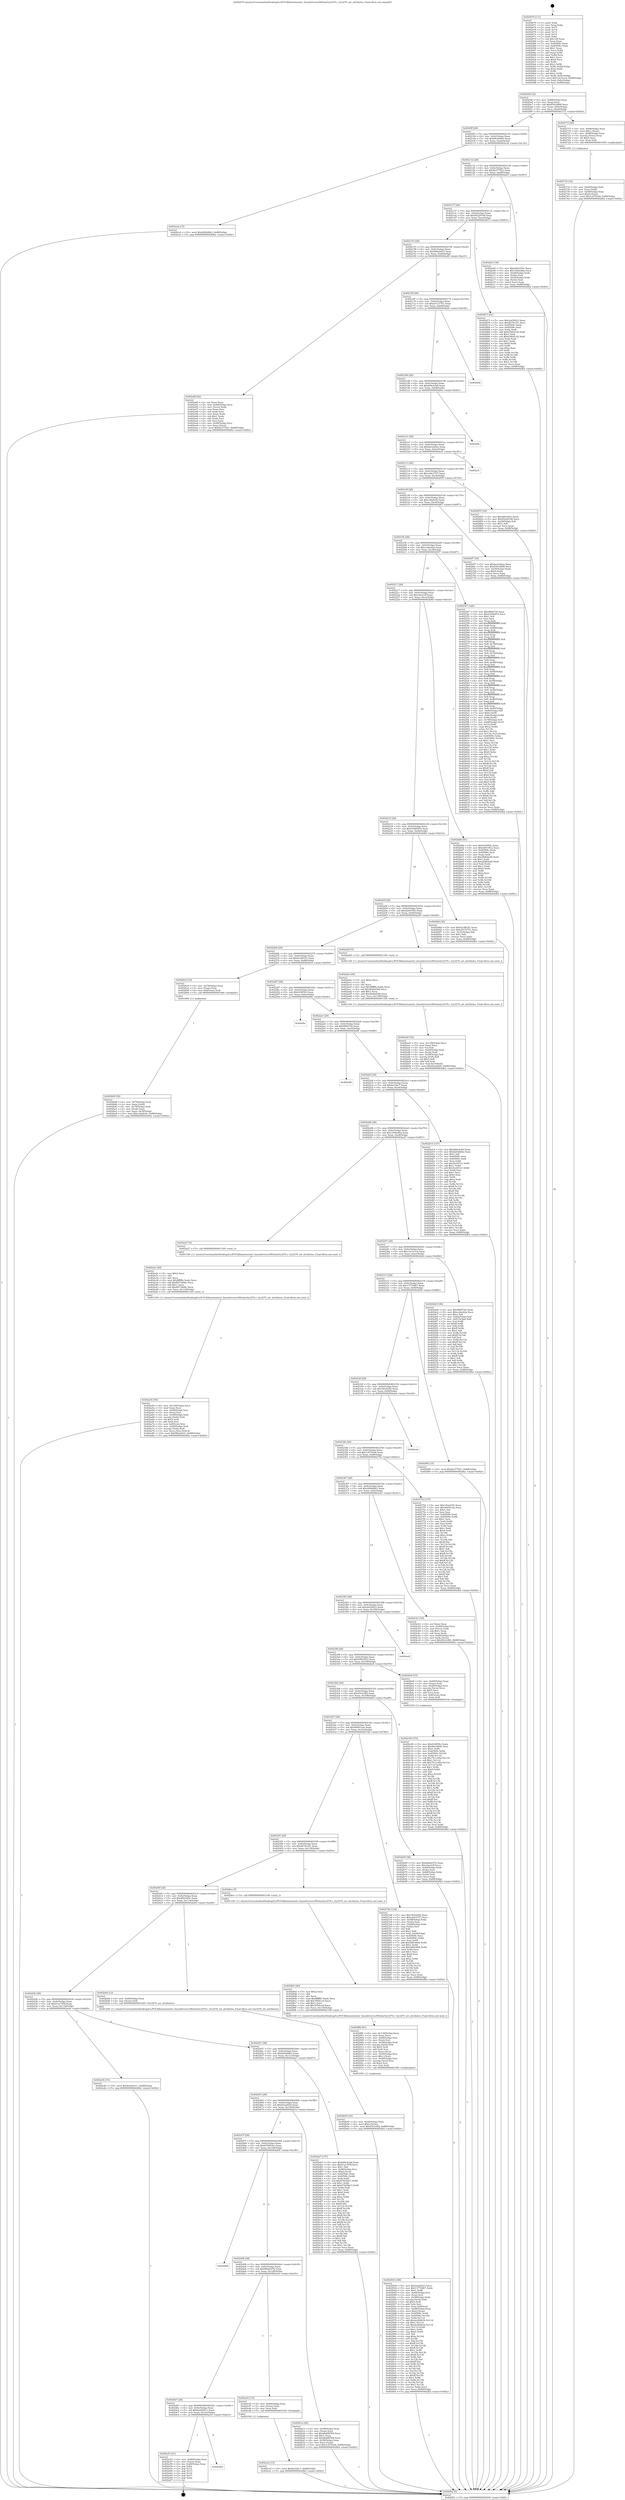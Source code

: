 digraph "0x402070" {
  label = "0x402070 (/mnt/c/Users/mathe/Desktop/tcc/POCII/binaries/extr_linuxdriverss390chartty3270.c_tty3270_set_attributes_Final-ollvm.out::main(0))"
  labelloc = "t"
  node[shape=record]

  Entry [label="",width=0.3,height=0.3,shape=circle,fillcolor=black,style=filled]
  "0x4020df" [label="{
     0x4020df [32]\l
     | [instrs]\l
     &nbsp;&nbsp;0x4020df \<+6\>: mov -0x88(%rbp),%eax\l
     &nbsp;&nbsp;0x4020e5 \<+2\>: mov %eax,%ecx\l
     &nbsp;&nbsp;0x4020e7 \<+6\>: sub $0x850c2888,%ecx\l
     &nbsp;&nbsp;0x4020ed \<+6\>: mov %eax,-0x9c(%rbp)\l
     &nbsp;&nbsp;0x4020f3 \<+6\>: mov %ecx,-0xa0(%rbp)\l
     &nbsp;&nbsp;0x4020f9 \<+6\>: je 0000000000402715 \<main+0x6a5\>\l
  }"]
  "0x402715" [label="{
     0x402715 [29]\l
     | [instrs]\l
     &nbsp;&nbsp;0x402715 \<+4\>: mov -0x68(%rbp),%rax\l
     &nbsp;&nbsp;0x402719 \<+6\>: movl $0x1,(%rax)\l
     &nbsp;&nbsp;0x40271f \<+4\>: mov -0x68(%rbp),%rax\l
     &nbsp;&nbsp;0x402723 \<+3\>: movslq (%rax),%rax\l
     &nbsp;&nbsp;0x402726 \<+4\>: shl $0x5,%rax\l
     &nbsp;&nbsp;0x40272a \<+3\>: mov %rax,%rdi\l
     &nbsp;&nbsp;0x40272d \<+5\>: call 0000000000401050 \<malloc@plt\>\l
     | [calls]\l
     &nbsp;&nbsp;0x401050 \{1\} (unknown)\l
  }"]
  "0x4020ff" [label="{
     0x4020ff [28]\l
     | [instrs]\l
     &nbsp;&nbsp;0x4020ff \<+5\>: jmp 0000000000402104 \<main+0x94\>\l
     &nbsp;&nbsp;0x402104 \<+6\>: mov -0x9c(%rbp),%eax\l
     &nbsp;&nbsp;0x40210a \<+5\>: sub $0x89c0d09c,%eax\l
     &nbsp;&nbsp;0x40210f \<+6\>: mov %eax,-0xa4(%rbp)\l
     &nbsp;&nbsp;0x402115 \<+6\>: je 0000000000402ca2 \<main+0xc32\>\l
  }"]
  Exit [label="",width=0.3,height=0.3,shape=circle,fillcolor=black,style=filled,peripheries=2]
  "0x402ca2" [label="{
     0x402ca2 [15]\l
     | [instrs]\l
     &nbsp;&nbsp;0x402ca2 \<+10\>: movl $0x2684d6b3,-0x88(%rbp)\l
     &nbsp;&nbsp;0x402cac \<+5\>: jmp 0000000000402fb2 \<main+0xf42\>\l
  }"]
  "0x40211b" [label="{
     0x40211b [28]\l
     | [instrs]\l
     &nbsp;&nbsp;0x40211b \<+5\>: jmp 0000000000402120 \<main+0xb0\>\l
     &nbsp;&nbsp;0x402120 \<+6\>: mov -0x9c(%rbp),%eax\l
     &nbsp;&nbsp;0x402126 \<+5\>: sub $0x8a377021,%eax\l
     &nbsp;&nbsp;0x40212b \<+6\>: mov %eax,-0xa8(%rbp)\l
     &nbsp;&nbsp;0x402131 \<+6\>: je 0000000000402a03 \<main+0x993\>\l
  }"]
  "0x4024d3" [label="{
     0x4024d3\l
  }", style=dashed]
  "0x402a03" [label="{
     0x402a03 [36]\l
     | [instrs]\l
     &nbsp;&nbsp;0x402a03 \<+5\>: mov $0xd29e559c,%eax\l
     &nbsp;&nbsp;0x402a08 \<+5\>: mov $0x1204e6ba,%ecx\l
     &nbsp;&nbsp;0x402a0d \<+4\>: mov -0x48(%rbp),%rdx\l
     &nbsp;&nbsp;0x402a11 \<+2\>: mov (%rdx),%esi\l
     &nbsp;&nbsp;0x402a13 \<+4\>: mov -0x50(%rbp),%rdx\l
     &nbsp;&nbsp;0x402a17 \<+2\>: cmp (%rdx),%esi\l
     &nbsp;&nbsp;0x402a19 \<+3\>: cmovl %ecx,%eax\l
     &nbsp;&nbsp;0x402a1c \<+6\>: mov %eax,-0x88(%rbp)\l
     &nbsp;&nbsp;0x402a22 \<+5\>: jmp 0000000000402fb2 \<main+0xf42\>\l
  }"]
  "0x402137" [label="{
     0x402137 [28]\l
     | [instrs]\l
     &nbsp;&nbsp;0x402137 \<+5\>: jmp 000000000040213c \<main+0xcc\>\l
     &nbsp;&nbsp;0x40213c \<+6\>: mov -0x9c(%rbp),%eax\l
     &nbsp;&nbsp;0x402142 \<+5\>: sub $0x95229199,%eax\l
     &nbsp;&nbsp;0x402147 \<+6\>: mov %eax,-0xac(%rbp)\l
     &nbsp;&nbsp;0x40214d \<+6\>: je 0000000000402873 \<main+0x803\>\l
  }"]
  "0x402e53" [label="{
     0x402e53 [21]\l
     | [instrs]\l
     &nbsp;&nbsp;0x402e53 \<+4\>: mov -0x80(%rbp),%rax\l
     &nbsp;&nbsp;0x402e57 \<+2\>: mov (%rax),%eax\l
     &nbsp;&nbsp;0x402e59 \<+4\>: lea -0x28(%rbp),%rsp\l
     &nbsp;&nbsp;0x402e5d \<+1\>: pop %rbx\l
     &nbsp;&nbsp;0x402e5e \<+2\>: pop %r12\l
     &nbsp;&nbsp;0x402e60 \<+2\>: pop %r13\l
     &nbsp;&nbsp;0x402e62 \<+2\>: pop %r14\l
     &nbsp;&nbsp;0x402e64 \<+2\>: pop %r15\l
     &nbsp;&nbsp;0x402e66 \<+1\>: pop %rbp\l
     &nbsp;&nbsp;0x402e67 \<+1\>: ret\l
  }"]
  "0x402873" [label="{
     0x402873 [91]\l
     | [instrs]\l
     &nbsp;&nbsp;0x402873 \<+5\>: mov $0x2ed3f423,%eax\l
     &nbsp;&nbsp;0x402878 \<+5\>: mov $0x4b79cc91,%ecx\l
     &nbsp;&nbsp;0x40287d \<+7\>: mov 0x40509c,%edx\l
     &nbsp;&nbsp;0x402884 \<+7\>: mov 0x40506c,%esi\l
     &nbsp;&nbsp;0x40288b \<+2\>: mov %edx,%edi\l
     &nbsp;&nbsp;0x40288d \<+6\>: add $0xd34b41d2,%edi\l
     &nbsp;&nbsp;0x402893 \<+3\>: sub $0x1,%edi\l
     &nbsp;&nbsp;0x402896 \<+6\>: sub $0xd34b41d2,%edi\l
     &nbsp;&nbsp;0x40289c \<+3\>: imul %edi,%edx\l
     &nbsp;&nbsp;0x40289f \<+3\>: and $0x1,%edx\l
     &nbsp;&nbsp;0x4028a2 \<+3\>: cmp $0x0,%edx\l
     &nbsp;&nbsp;0x4028a5 \<+4\>: sete %r8b\l
     &nbsp;&nbsp;0x4028a9 \<+3\>: cmp $0xa,%esi\l
     &nbsp;&nbsp;0x4028ac \<+4\>: setl %r9b\l
     &nbsp;&nbsp;0x4028b0 \<+3\>: mov %r8b,%r10b\l
     &nbsp;&nbsp;0x4028b3 \<+3\>: and %r9b,%r10b\l
     &nbsp;&nbsp;0x4028b6 \<+3\>: xor %r9b,%r8b\l
     &nbsp;&nbsp;0x4028b9 \<+3\>: or %r8b,%r10b\l
     &nbsp;&nbsp;0x4028bc \<+4\>: test $0x1,%r10b\l
     &nbsp;&nbsp;0x4028c0 \<+3\>: cmovne %ecx,%eax\l
     &nbsp;&nbsp;0x4028c3 \<+6\>: mov %eax,-0x88(%rbp)\l
     &nbsp;&nbsp;0x4028c9 \<+5\>: jmp 0000000000402fb2 \<main+0xf42\>\l
  }"]
  "0x402153" [label="{
     0x402153 [28]\l
     | [instrs]\l
     &nbsp;&nbsp;0x402153 \<+5\>: jmp 0000000000402158 \<main+0xe8\>\l
     &nbsp;&nbsp;0x402158 \<+6\>: mov -0x9c(%rbp),%eax\l
     &nbsp;&nbsp;0x40215e \<+5\>: sub $0x96ba0d31,%eax\l
     &nbsp;&nbsp;0x402163 \<+6\>: mov %eax,-0xb0(%rbp)\l
     &nbsp;&nbsp;0x402169 \<+6\>: je 0000000000402a8f \<main+0xa1f\>\l
  }"]
  "0x402ce2" [label="{
     0x402ce2 [15]\l
     | [instrs]\l
     &nbsp;&nbsp;0x402ce2 \<+10\>: movl $0xbe324c7,-0x88(%rbp)\l
     &nbsp;&nbsp;0x402cec \<+5\>: jmp 0000000000402fb2 \<main+0xf42\>\l
  }"]
  "0x402a8f" [label="{
     0x402a8f [42]\l
     | [instrs]\l
     &nbsp;&nbsp;0x402a8f \<+2\>: xor %eax,%eax\l
     &nbsp;&nbsp;0x402a91 \<+4\>: mov -0x48(%rbp),%rcx\l
     &nbsp;&nbsp;0x402a95 \<+2\>: mov (%rcx),%edx\l
     &nbsp;&nbsp;0x402a97 \<+2\>: mov %eax,%esi\l
     &nbsp;&nbsp;0x402a99 \<+2\>: sub %edx,%esi\l
     &nbsp;&nbsp;0x402a9b \<+2\>: mov %eax,%edx\l
     &nbsp;&nbsp;0x402a9d \<+3\>: sub $0x1,%edx\l
     &nbsp;&nbsp;0x402aa0 \<+2\>: add %edx,%esi\l
     &nbsp;&nbsp;0x402aa2 \<+2\>: sub %esi,%eax\l
     &nbsp;&nbsp;0x402aa4 \<+4\>: mov -0x48(%rbp),%rcx\l
     &nbsp;&nbsp;0x402aa8 \<+2\>: mov %eax,(%rcx)\l
     &nbsp;&nbsp;0x402aaa \<+10\>: movl $0x8a377021,-0x88(%rbp)\l
     &nbsp;&nbsp;0x402ab4 \<+5\>: jmp 0000000000402fb2 \<main+0xf42\>\l
  }"]
  "0x40216f" [label="{
     0x40216f [28]\l
     | [instrs]\l
     &nbsp;&nbsp;0x40216f \<+5\>: jmp 0000000000402174 \<main+0x104\>\l
     &nbsp;&nbsp;0x402174 \<+6\>: mov -0x9c(%rbp),%eax\l
     &nbsp;&nbsp;0x40217a \<+5\>: sub $0xa5133751,%eax\l
     &nbsp;&nbsp;0x40217f \<+6\>: mov %eax,-0xb4(%rbp)\l
     &nbsp;&nbsp;0x402185 \<+6\>: je 00000000004026ab \<main+0x63b\>\l
  }"]
  "0x4024b7" [label="{
     0x4024b7 [28]\l
     | [instrs]\l
     &nbsp;&nbsp;0x4024b7 \<+5\>: jmp 00000000004024bc \<main+0x44c\>\l
     &nbsp;&nbsp;0x4024bc \<+6\>: mov -0x9c(%rbp),%eax\l
     &nbsp;&nbsp;0x4024c2 \<+5\>: sub $0x6e424411,%eax\l
     &nbsp;&nbsp;0x4024c7 \<+6\>: mov %eax,-0x12c(%rbp)\l
     &nbsp;&nbsp;0x4024cd \<+6\>: je 0000000000402e53 \<main+0xde3\>\l
  }"]
  "0x4026ab" [label="{
     0x4026ab\l
  }", style=dashed]
  "0x40218b" [label="{
     0x40218b [28]\l
     | [instrs]\l
     &nbsp;&nbsp;0x40218b \<+5\>: jmp 0000000000402190 \<main+0x120\>\l
     &nbsp;&nbsp;0x402190 \<+6\>: mov -0x9c(%rbp),%eax\l
     &nbsp;&nbsp;0x402196 \<+5\>: sub $0xb66c4cbd,%eax\l
     &nbsp;&nbsp;0x40219b \<+6\>: mov %eax,-0xb8(%rbp)\l
     &nbsp;&nbsp;0x4021a1 \<+6\>: je 0000000000402f9e \<main+0xf2e\>\l
  }"]
  "0x402cd3" [label="{
     0x402cd3 [15]\l
     | [instrs]\l
     &nbsp;&nbsp;0x402cd3 \<+4\>: mov -0x60(%rbp),%rax\l
     &nbsp;&nbsp;0x402cd7 \<+3\>: mov (%rax),%rax\l
     &nbsp;&nbsp;0x402cda \<+3\>: mov %rax,%rdi\l
     &nbsp;&nbsp;0x402cdd \<+5\>: call 0000000000401030 \<free@plt\>\l
     | [calls]\l
     &nbsp;&nbsp;0x401030 \{1\} (unknown)\l
  }"]
  "0x402f9e" [label="{
     0x402f9e\l
  }", style=dashed]
  "0x4021a7" [label="{
     0x4021a7 [28]\l
     | [instrs]\l
     &nbsp;&nbsp;0x4021a7 \<+5\>: jmp 00000000004021ac \<main+0x13c\>\l
     &nbsp;&nbsp;0x4021ac \<+6\>: mov -0x9c(%rbp),%eax\l
     &nbsp;&nbsp;0x4021b2 \<+5\>: sub $0xba3e26ea,%eax\l
     &nbsp;&nbsp;0x4021b7 \<+6\>: mov %eax,-0xbc(%rbp)\l
     &nbsp;&nbsp;0x4021bd \<+6\>: je 0000000000402cf1 \<main+0xc81\>\l
  }"]
  "0x40249b" [label="{
     0x40249b [28]\l
     | [instrs]\l
     &nbsp;&nbsp;0x40249b \<+5\>: jmp 00000000004024a0 \<main+0x430\>\l
     &nbsp;&nbsp;0x4024a0 \<+6\>: mov -0x9c(%rbp),%eax\l
     &nbsp;&nbsp;0x4024a6 \<+5\>: sub $0x68da037b,%eax\l
     &nbsp;&nbsp;0x4024ab \<+6\>: mov %eax,-0x128(%rbp)\l
     &nbsp;&nbsp;0x4024b1 \<+6\>: je 0000000000402cd3 \<main+0xc63\>\l
  }"]
  "0x402cf1" [label="{
     0x402cf1\l
  }", style=dashed]
  "0x4021c3" [label="{
     0x4021c3 [28]\l
     | [instrs]\l
     &nbsp;&nbsp;0x4021c3 \<+5\>: jmp 00000000004021c8 \<main+0x158\>\l
     &nbsp;&nbsp;0x4021c8 \<+6\>: mov -0x9c(%rbp),%eax\l
     &nbsp;&nbsp;0x4021ce \<+5\>: sub $0xc2de3727,%eax\l
     &nbsp;&nbsp;0x4021d3 \<+6\>: mov %eax,-0xc0(%rbp)\l
     &nbsp;&nbsp;0x4021d9 \<+6\>: je 0000000000402855 \<main+0x7e5\>\l
  }"]
  "0x402d00" [label="{
     0x402d00\l
  }", style=dashed]
  "0x402855" [label="{
     0x402855 [30]\l
     | [instrs]\l
     &nbsp;&nbsp;0x402855 \<+5\>: mov $0x4f01063c,%eax\l
     &nbsp;&nbsp;0x40285a \<+5\>: mov $0x95229199,%ecx\l
     &nbsp;&nbsp;0x40285f \<+3\>: mov -0x29(%rbp),%dl\l
     &nbsp;&nbsp;0x402862 \<+3\>: test $0x1,%dl\l
     &nbsp;&nbsp;0x402865 \<+3\>: cmovne %ecx,%eax\l
     &nbsp;&nbsp;0x402868 \<+6\>: mov %eax,-0x88(%rbp)\l
     &nbsp;&nbsp;0x40286e \<+5\>: jmp 0000000000402fb2 \<main+0xf42\>\l
  }"]
  "0x4021df" [label="{
     0x4021df [28]\l
     | [instrs]\l
     &nbsp;&nbsp;0x4021df \<+5\>: jmp 00000000004021e4 \<main+0x174\>\l
     &nbsp;&nbsp;0x4021e4 \<+6\>: mov -0x9c(%rbp),%eax\l
     &nbsp;&nbsp;0x4021ea \<+5\>: sub $0xc3da9c9c,%eax\l
     &nbsp;&nbsp;0x4021ef \<+6\>: mov %eax,-0xc4(%rbp)\l
     &nbsp;&nbsp;0x4021f5 \<+6\>: je 00000000004026f7 \<main+0x687\>\l
  }"]
  "0x402c09" [label="{
     0x402c09 [153]\l
     | [instrs]\l
     &nbsp;&nbsp;0x402c09 \<+5\>: mov $0x616950c,%edx\l
     &nbsp;&nbsp;0x402c0e \<+5\>: mov $0x89c0d09c,%esi\l
     &nbsp;&nbsp;0x402c13 \<+3\>: mov $0x1,%r8b\l
     &nbsp;&nbsp;0x402c16 \<+8\>: mov 0x40509c,%r9d\l
     &nbsp;&nbsp;0x402c1e \<+8\>: mov 0x40506c,%r10d\l
     &nbsp;&nbsp;0x402c26 \<+3\>: mov %r9d,%r11d\l
     &nbsp;&nbsp;0x402c29 \<+7\>: sub $0x75c1c09a,%r11d\l
     &nbsp;&nbsp;0x402c30 \<+4\>: sub $0x1,%r11d\l
     &nbsp;&nbsp;0x402c34 \<+7\>: add $0x75c1c09a,%r11d\l
     &nbsp;&nbsp;0x402c3b \<+4\>: imul %r11d,%r9d\l
     &nbsp;&nbsp;0x402c3f \<+4\>: and $0x1,%r9d\l
     &nbsp;&nbsp;0x402c43 \<+4\>: cmp $0x0,%r9d\l
     &nbsp;&nbsp;0x402c47 \<+3\>: sete %bl\l
     &nbsp;&nbsp;0x402c4a \<+4\>: cmp $0xa,%r10d\l
     &nbsp;&nbsp;0x402c4e \<+4\>: setl %r14b\l
     &nbsp;&nbsp;0x402c52 \<+3\>: mov %bl,%r15b\l
     &nbsp;&nbsp;0x402c55 \<+4\>: xor $0xff,%r15b\l
     &nbsp;&nbsp;0x402c59 \<+3\>: mov %r14b,%r12b\l
     &nbsp;&nbsp;0x402c5c \<+4\>: xor $0xff,%r12b\l
     &nbsp;&nbsp;0x402c60 \<+4\>: xor $0x1,%r8b\l
     &nbsp;&nbsp;0x402c64 \<+3\>: mov %r15b,%r13b\l
     &nbsp;&nbsp;0x402c67 \<+4\>: and $0xff,%r13b\l
     &nbsp;&nbsp;0x402c6b \<+3\>: and %r8b,%bl\l
     &nbsp;&nbsp;0x402c6e \<+3\>: mov %r12b,%al\l
     &nbsp;&nbsp;0x402c71 \<+2\>: and $0xff,%al\l
     &nbsp;&nbsp;0x402c73 \<+3\>: and %r8b,%r14b\l
     &nbsp;&nbsp;0x402c76 \<+3\>: or %bl,%r13b\l
     &nbsp;&nbsp;0x402c79 \<+3\>: or %r14b,%al\l
     &nbsp;&nbsp;0x402c7c \<+3\>: xor %al,%r13b\l
     &nbsp;&nbsp;0x402c7f \<+3\>: or %r12b,%r15b\l
     &nbsp;&nbsp;0x402c82 \<+4\>: xor $0xff,%r15b\l
     &nbsp;&nbsp;0x402c86 \<+4\>: or $0x1,%r8b\l
     &nbsp;&nbsp;0x402c8a \<+3\>: and %r8b,%r15b\l
     &nbsp;&nbsp;0x402c8d \<+3\>: or %r15b,%r13b\l
     &nbsp;&nbsp;0x402c90 \<+4\>: test $0x1,%r13b\l
     &nbsp;&nbsp;0x402c94 \<+3\>: cmovne %esi,%edx\l
     &nbsp;&nbsp;0x402c97 \<+6\>: mov %edx,-0x88(%rbp)\l
     &nbsp;&nbsp;0x402c9d \<+5\>: jmp 0000000000402fb2 \<main+0xf42\>\l
  }"]
  "0x4026f7" [label="{
     0x4026f7 [30]\l
     | [instrs]\l
     &nbsp;&nbsp;0x4026f7 \<+5\>: mov $0xba3e26ea,%eax\l
     &nbsp;&nbsp;0x4026fc \<+5\>: mov $0x850c2888,%ecx\l
     &nbsp;&nbsp;0x402701 \<+3\>: mov -0x30(%rbp),%edx\l
     &nbsp;&nbsp;0x402704 \<+3\>: cmp $0x0,%edx\l
     &nbsp;&nbsp;0x402707 \<+3\>: cmove %ecx,%eax\l
     &nbsp;&nbsp;0x40270a \<+6\>: mov %eax,-0x88(%rbp)\l
     &nbsp;&nbsp;0x402710 \<+5\>: jmp 0000000000402fb2 \<main+0xf42\>\l
  }"]
  "0x4021fb" [label="{
     0x4021fb [28]\l
     | [instrs]\l
     &nbsp;&nbsp;0x4021fb \<+5\>: jmp 0000000000402200 \<main+0x190\>\l
     &nbsp;&nbsp;0x402200 \<+6\>: mov -0x9c(%rbp),%eax\l
     &nbsp;&nbsp;0x402206 \<+5\>: sub $0xccdee42a,%eax\l
     &nbsp;&nbsp;0x40220b \<+6\>: mov %eax,-0xc8(%rbp)\l
     &nbsp;&nbsp;0x402211 \<+6\>: je 0000000000402547 \<main+0x4d7\>\l
  }"]
  "0x402b50" [label="{
     0x402b50 [25]\l
     | [instrs]\l
     &nbsp;&nbsp;0x402b50 \<+4\>: mov -0x40(%rbp),%rax\l
     &nbsp;&nbsp;0x402b54 \<+6\>: movl $0x0,(%rax)\l
     &nbsp;&nbsp;0x402b5a \<+10\>: movl $0x45e3c8f2,-0x88(%rbp)\l
     &nbsp;&nbsp;0x402b64 \<+5\>: jmp 0000000000402fb2 \<main+0xf42\>\l
  }"]
  "0x402547" [label="{
     0x402547 [326]\l
     | [instrs]\l
     &nbsp;&nbsp;0x402547 \<+5\>: mov $0x9884720,%eax\l
     &nbsp;&nbsp;0x40254c \<+5\>: mov $0xd1660453,%ecx\l
     &nbsp;&nbsp;0x402551 \<+2\>: mov $0x1,%dl\l
     &nbsp;&nbsp;0x402553 \<+2\>: xor %esi,%esi\l
     &nbsp;&nbsp;0x402555 \<+3\>: mov %rsp,%rdi\l
     &nbsp;&nbsp;0x402558 \<+4\>: add $0xfffffffffffffff0,%rdi\l
     &nbsp;&nbsp;0x40255c \<+3\>: mov %rdi,%rsp\l
     &nbsp;&nbsp;0x40255f \<+4\>: mov %rdi,-0x80(%rbp)\l
     &nbsp;&nbsp;0x402563 \<+3\>: mov %rsp,%rdi\l
     &nbsp;&nbsp;0x402566 \<+4\>: add $0xfffffffffffffff0,%rdi\l
     &nbsp;&nbsp;0x40256a \<+3\>: mov %rdi,%rsp\l
     &nbsp;&nbsp;0x40256d \<+3\>: mov %rsp,%r8\l
     &nbsp;&nbsp;0x402570 \<+4\>: add $0xfffffffffffffff0,%r8\l
     &nbsp;&nbsp;0x402574 \<+3\>: mov %r8,%rsp\l
     &nbsp;&nbsp;0x402577 \<+4\>: mov %r8,-0x78(%rbp)\l
     &nbsp;&nbsp;0x40257b \<+3\>: mov %rsp,%r8\l
     &nbsp;&nbsp;0x40257e \<+4\>: add $0xfffffffffffffff0,%r8\l
     &nbsp;&nbsp;0x402582 \<+3\>: mov %r8,%rsp\l
     &nbsp;&nbsp;0x402585 \<+4\>: mov %r8,-0x70(%rbp)\l
     &nbsp;&nbsp;0x402589 \<+3\>: mov %rsp,%r8\l
     &nbsp;&nbsp;0x40258c \<+4\>: add $0xfffffffffffffff0,%r8\l
     &nbsp;&nbsp;0x402590 \<+3\>: mov %r8,%rsp\l
     &nbsp;&nbsp;0x402593 \<+4\>: mov %r8,-0x68(%rbp)\l
     &nbsp;&nbsp;0x402597 \<+3\>: mov %rsp,%r8\l
     &nbsp;&nbsp;0x40259a \<+4\>: add $0xfffffffffffffff0,%r8\l
     &nbsp;&nbsp;0x40259e \<+3\>: mov %r8,%rsp\l
     &nbsp;&nbsp;0x4025a1 \<+4\>: mov %r8,-0x60(%rbp)\l
     &nbsp;&nbsp;0x4025a5 \<+3\>: mov %rsp,%r8\l
     &nbsp;&nbsp;0x4025a8 \<+4\>: add $0xfffffffffffffff0,%r8\l
     &nbsp;&nbsp;0x4025ac \<+3\>: mov %r8,%rsp\l
     &nbsp;&nbsp;0x4025af \<+4\>: mov %r8,-0x58(%rbp)\l
     &nbsp;&nbsp;0x4025b3 \<+3\>: mov %rsp,%r8\l
     &nbsp;&nbsp;0x4025b6 \<+4\>: add $0xfffffffffffffff0,%r8\l
     &nbsp;&nbsp;0x4025ba \<+3\>: mov %r8,%rsp\l
     &nbsp;&nbsp;0x4025bd \<+4\>: mov %r8,-0x50(%rbp)\l
     &nbsp;&nbsp;0x4025c1 \<+3\>: mov %rsp,%r8\l
     &nbsp;&nbsp;0x4025c4 \<+4\>: add $0xfffffffffffffff0,%r8\l
     &nbsp;&nbsp;0x4025c8 \<+3\>: mov %r8,%rsp\l
     &nbsp;&nbsp;0x4025cb \<+4\>: mov %r8,-0x48(%rbp)\l
     &nbsp;&nbsp;0x4025cf \<+3\>: mov %rsp,%r8\l
     &nbsp;&nbsp;0x4025d2 \<+4\>: add $0xfffffffffffffff0,%r8\l
     &nbsp;&nbsp;0x4025d6 \<+3\>: mov %r8,%rsp\l
     &nbsp;&nbsp;0x4025d9 \<+4\>: mov %r8,-0x40(%rbp)\l
     &nbsp;&nbsp;0x4025dd \<+4\>: mov -0x80(%rbp),%r8\l
     &nbsp;&nbsp;0x4025e1 \<+7\>: movl $0x0,(%r8)\l
     &nbsp;&nbsp;0x4025e8 \<+7\>: mov -0x8c(%rbp),%r9d\l
     &nbsp;&nbsp;0x4025ef \<+3\>: mov %r9d,(%rdi)\l
     &nbsp;&nbsp;0x4025f2 \<+4\>: mov -0x78(%rbp),%r8\l
     &nbsp;&nbsp;0x4025f6 \<+7\>: mov -0x98(%rbp),%r10\l
     &nbsp;&nbsp;0x4025fd \<+3\>: mov %r10,(%r8)\l
     &nbsp;&nbsp;0x402600 \<+3\>: cmpl $0x2,(%rdi)\l
     &nbsp;&nbsp;0x402603 \<+4\>: setne %r11b\l
     &nbsp;&nbsp;0x402607 \<+4\>: and $0x1,%r11b\l
     &nbsp;&nbsp;0x40260b \<+4\>: mov %r11b,-0x31(%rbp)\l
     &nbsp;&nbsp;0x40260f \<+7\>: mov 0x40509c,%ebx\l
     &nbsp;&nbsp;0x402616 \<+8\>: mov 0x40506c,%r14d\l
     &nbsp;&nbsp;0x40261e \<+3\>: sub $0x1,%esi\l
     &nbsp;&nbsp;0x402621 \<+3\>: mov %ebx,%r15d\l
     &nbsp;&nbsp;0x402624 \<+3\>: add %esi,%r15d\l
     &nbsp;&nbsp;0x402627 \<+4\>: imul %r15d,%ebx\l
     &nbsp;&nbsp;0x40262b \<+3\>: and $0x1,%ebx\l
     &nbsp;&nbsp;0x40262e \<+3\>: cmp $0x0,%ebx\l
     &nbsp;&nbsp;0x402631 \<+4\>: sete %r11b\l
     &nbsp;&nbsp;0x402635 \<+4\>: cmp $0xa,%r14d\l
     &nbsp;&nbsp;0x402639 \<+4\>: setl %r12b\l
     &nbsp;&nbsp;0x40263d \<+3\>: mov %r11b,%r13b\l
     &nbsp;&nbsp;0x402640 \<+4\>: xor $0xff,%r13b\l
     &nbsp;&nbsp;0x402644 \<+3\>: mov %r12b,%sil\l
     &nbsp;&nbsp;0x402647 \<+4\>: xor $0xff,%sil\l
     &nbsp;&nbsp;0x40264b \<+3\>: xor $0x0,%dl\l
     &nbsp;&nbsp;0x40264e \<+3\>: mov %r13b,%dil\l
     &nbsp;&nbsp;0x402651 \<+4\>: and $0x0,%dil\l
     &nbsp;&nbsp;0x402655 \<+3\>: and %dl,%r11b\l
     &nbsp;&nbsp;0x402658 \<+3\>: mov %sil,%r8b\l
     &nbsp;&nbsp;0x40265b \<+4\>: and $0x0,%r8b\l
     &nbsp;&nbsp;0x40265f \<+3\>: and %dl,%r12b\l
     &nbsp;&nbsp;0x402662 \<+3\>: or %r11b,%dil\l
     &nbsp;&nbsp;0x402665 \<+3\>: or %r12b,%r8b\l
     &nbsp;&nbsp;0x402668 \<+3\>: xor %r8b,%dil\l
     &nbsp;&nbsp;0x40266b \<+3\>: or %sil,%r13b\l
     &nbsp;&nbsp;0x40266e \<+4\>: xor $0xff,%r13b\l
     &nbsp;&nbsp;0x402672 \<+3\>: or $0x0,%dl\l
     &nbsp;&nbsp;0x402675 \<+3\>: and %dl,%r13b\l
     &nbsp;&nbsp;0x402678 \<+3\>: or %r13b,%dil\l
     &nbsp;&nbsp;0x40267b \<+4\>: test $0x1,%dil\l
     &nbsp;&nbsp;0x40267f \<+3\>: cmovne %ecx,%eax\l
     &nbsp;&nbsp;0x402682 \<+6\>: mov %eax,-0x88(%rbp)\l
     &nbsp;&nbsp;0x402688 \<+5\>: jmp 0000000000402fb2 \<main+0xf42\>\l
  }"]
  "0x402217" [label="{
     0x402217 [28]\l
     | [instrs]\l
     &nbsp;&nbsp;0x402217 \<+5\>: jmp 000000000040221c \<main+0x1ac\>\l
     &nbsp;&nbsp;0x40221c \<+6\>: mov -0x9c(%rbp),%eax\l
     &nbsp;&nbsp;0x402222 \<+5\>: sub $0xcfae21ff,%eax\l
     &nbsp;&nbsp;0x402227 \<+6\>: mov %eax,-0xcc(%rbp)\l
     &nbsp;&nbsp;0x40222d \<+6\>: je 0000000000402b8d \<main+0xb1d\>\l
  }"]
  "0x40247f" [label="{
     0x40247f [28]\l
     | [instrs]\l
     &nbsp;&nbsp;0x40247f \<+5\>: jmp 0000000000402484 \<main+0x414\>\l
     &nbsp;&nbsp;0x402484 \<+6\>: mov -0x9c(%rbp),%eax\l
     &nbsp;&nbsp;0x40248a \<+5\>: sub $0x670093ac,%eax\l
     &nbsp;&nbsp;0x40248f \<+6\>: mov %eax,-0x124(%rbp)\l
     &nbsp;&nbsp;0x402495 \<+6\>: je 0000000000402d00 \<main+0xc90\>\l
  }"]
  "0x402b8d" [label="{
     0x402b8d [91]\l
     | [instrs]\l
     &nbsp;&nbsp;0x402b8d \<+5\>: mov $0x616950c,%eax\l
     &nbsp;&nbsp;0x402b92 \<+5\>: mov $0x44819f12,%ecx\l
     &nbsp;&nbsp;0x402b97 \<+7\>: mov 0x40509c,%edx\l
     &nbsp;&nbsp;0x402b9e \<+7\>: mov 0x40506c,%esi\l
     &nbsp;&nbsp;0x402ba5 \<+2\>: mov %edx,%edi\l
     &nbsp;&nbsp;0x402ba7 \<+6\>: sub $0x28db4a00,%edi\l
     &nbsp;&nbsp;0x402bad \<+3\>: sub $0x1,%edi\l
     &nbsp;&nbsp;0x402bb0 \<+6\>: add $0x28db4a00,%edi\l
     &nbsp;&nbsp;0x402bb6 \<+3\>: imul %edi,%edx\l
     &nbsp;&nbsp;0x402bb9 \<+3\>: and $0x1,%edx\l
     &nbsp;&nbsp;0x402bbc \<+3\>: cmp $0x0,%edx\l
     &nbsp;&nbsp;0x402bbf \<+4\>: sete %r8b\l
     &nbsp;&nbsp;0x402bc3 \<+3\>: cmp $0xa,%esi\l
     &nbsp;&nbsp;0x402bc6 \<+4\>: setl %r9b\l
     &nbsp;&nbsp;0x402bca \<+3\>: mov %r8b,%r10b\l
     &nbsp;&nbsp;0x402bcd \<+3\>: and %r9b,%r10b\l
     &nbsp;&nbsp;0x402bd0 \<+3\>: xor %r9b,%r8b\l
     &nbsp;&nbsp;0x402bd3 \<+3\>: or %r8b,%r10b\l
     &nbsp;&nbsp;0x402bd6 \<+4\>: test $0x1,%r10b\l
     &nbsp;&nbsp;0x402bda \<+3\>: cmovne %ecx,%eax\l
     &nbsp;&nbsp;0x402bdd \<+6\>: mov %eax,-0x88(%rbp)\l
     &nbsp;&nbsp;0x402be3 \<+5\>: jmp 0000000000402fb2 \<main+0xf42\>\l
  }"]
  "0x402233" [label="{
     0x402233 [28]\l
     | [instrs]\l
     &nbsp;&nbsp;0x402233 \<+5\>: jmp 0000000000402238 \<main+0x1c8\>\l
     &nbsp;&nbsp;0x402238 \<+6\>: mov -0x9c(%rbp),%eax\l
     &nbsp;&nbsp;0x40223e \<+5\>: sub $0xd1660453,%eax\l
     &nbsp;&nbsp;0x402243 \<+6\>: mov %eax,-0xd0(%rbp)\l
     &nbsp;&nbsp;0x402249 \<+6\>: je 000000000040268d \<main+0x61d\>\l
  }"]
  "0x402b1a" [label="{
     0x402b1a [42]\l
     | [instrs]\l
     &nbsp;&nbsp;0x402b1a \<+4\>: mov -0x58(%rbp),%rax\l
     &nbsp;&nbsp;0x402b1e \<+2\>: mov (%rax),%ecx\l
     &nbsp;&nbsp;0x402b20 \<+6\>: sub $0xdbdd8784,%ecx\l
     &nbsp;&nbsp;0x402b26 \<+3\>: add $0x1,%ecx\l
     &nbsp;&nbsp;0x402b29 \<+6\>: add $0xdbdd8784,%ecx\l
     &nbsp;&nbsp;0x402b2f \<+4\>: mov -0x58(%rbp),%rax\l
     &nbsp;&nbsp;0x402b33 \<+2\>: mov %ecx,(%rax)\l
     &nbsp;&nbsp;0x402b35 \<+10\>: movl $0x1c670c0d,-0x88(%rbp)\l
     &nbsp;&nbsp;0x402b3f \<+5\>: jmp 0000000000402fb2 \<main+0xf42\>\l
  }"]
  "0x40268d" [label="{
     0x40268d [30]\l
     | [instrs]\l
     &nbsp;&nbsp;0x40268d \<+5\>: mov $0xfa1d8191,%eax\l
     &nbsp;&nbsp;0x402692 \<+5\>: mov $0xa5133751,%ecx\l
     &nbsp;&nbsp;0x402697 \<+3\>: mov -0x31(%rbp),%dl\l
     &nbsp;&nbsp;0x40269a \<+3\>: test $0x1,%dl\l
     &nbsp;&nbsp;0x40269d \<+3\>: cmovne %ecx,%eax\l
     &nbsp;&nbsp;0x4026a0 \<+6\>: mov %eax,-0x88(%rbp)\l
     &nbsp;&nbsp;0x4026a6 \<+5\>: jmp 0000000000402fb2 \<main+0xf42\>\l
  }"]
  "0x40224f" [label="{
     0x40224f [28]\l
     | [instrs]\l
     &nbsp;&nbsp;0x40224f \<+5\>: jmp 0000000000402254 \<main+0x1e4\>\l
     &nbsp;&nbsp;0x402254 \<+6\>: mov -0x9c(%rbp),%eax\l
     &nbsp;&nbsp;0x40225a \<+5\>: sub $0xd29e559c,%eax\l
     &nbsp;&nbsp;0x40225f \<+6\>: mov %eax,-0xd4(%rbp)\l
     &nbsp;&nbsp;0x402265 \<+6\>: je 0000000000402ab9 \<main+0xa49\>\l
  }"]
  "0x402463" [label="{
     0x402463 [28]\l
     | [instrs]\l
     &nbsp;&nbsp;0x402463 \<+5\>: jmp 0000000000402468 \<main+0x3f8\>\l
     &nbsp;&nbsp;0x402468 \<+6\>: mov -0x9c(%rbp),%eax\l
     &nbsp;&nbsp;0x40246e \<+5\>: sub $0x62ee6f24,%eax\l
     &nbsp;&nbsp;0x402473 \<+6\>: mov %eax,-0x120(%rbp)\l
     &nbsp;&nbsp;0x402479 \<+6\>: je 0000000000402b1a \<main+0xaaa\>\l
  }"]
  "0x402ab9" [label="{
     0x402ab9 [5]\l
     | [instrs]\l
     &nbsp;&nbsp;0x402ab9 \<+5\>: call 0000000000401160 \<next_i\>\l
     | [calls]\l
     &nbsp;&nbsp;0x401160 \{1\} (/mnt/c/Users/mathe/Desktop/tcc/POCII/binaries/extr_linuxdriverss390chartty3270.c_tty3270_set_attributes_Final-ollvm.out::next_i)\l
  }"]
  "0x40226b" [label="{
     0x40226b [28]\l
     | [instrs]\l
     &nbsp;&nbsp;0x40226b \<+5\>: jmp 0000000000402270 \<main+0x200\>\l
     &nbsp;&nbsp;0x402270 \<+6\>: mov -0x9c(%rbp),%eax\l
     &nbsp;&nbsp;0x402276 \<+5\>: sub $0xfa1d8191,%eax\l
     &nbsp;&nbsp;0x40227b \<+6\>: mov %eax,-0xd8(%rbp)\l
     &nbsp;&nbsp;0x402281 \<+6\>: je 00000000004026c9 \<main+0x659\>\l
  }"]
  "0x402da7" [label="{
     0x402da7 [157]\l
     | [instrs]\l
     &nbsp;&nbsp;0x402da7 \<+5\>: mov $0xb66c4cbd,%eax\l
     &nbsp;&nbsp;0x402dac \<+5\>: mov $0x61ac795f,%ecx\l
     &nbsp;&nbsp;0x402db1 \<+2\>: mov $0x1,%dl\l
     &nbsp;&nbsp;0x402db3 \<+4\>: mov -0x80(%rbp),%rsi\l
     &nbsp;&nbsp;0x402db7 \<+6\>: movl $0x0,(%rsi)\l
     &nbsp;&nbsp;0x402dbd \<+7\>: mov 0x40509c,%edi\l
     &nbsp;&nbsp;0x402dc4 \<+8\>: mov 0x40506c,%r8d\l
     &nbsp;&nbsp;0x402dcc \<+3\>: mov %edi,%r9d\l
     &nbsp;&nbsp;0x402dcf \<+7\>: sub $0x67425be7,%r9d\l
     &nbsp;&nbsp;0x402dd6 \<+4\>: sub $0x1,%r9d\l
     &nbsp;&nbsp;0x402dda \<+7\>: add $0x67425be7,%r9d\l
     &nbsp;&nbsp;0x402de1 \<+4\>: imul %r9d,%edi\l
     &nbsp;&nbsp;0x402de5 \<+3\>: and $0x1,%edi\l
     &nbsp;&nbsp;0x402de8 \<+3\>: cmp $0x0,%edi\l
     &nbsp;&nbsp;0x402deb \<+4\>: sete %r10b\l
     &nbsp;&nbsp;0x402def \<+4\>: cmp $0xa,%r8d\l
     &nbsp;&nbsp;0x402df3 \<+4\>: setl %r11b\l
     &nbsp;&nbsp;0x402df7 \<+3\>: mov %r10b,%bl\l
     &nbsp;&nbsp;0x402dfa \<+3\>: xor $0xff,%bl\l
     &nbsp;&nbsp;0x402dfd \<+3\>: mov %r11b,%r14b\l
     &nbsp;&nbsp;0x402e00 \<+4\>: xor $0xff,%r14b\l
     &nbsp;&nbsp;0x402e04 \<+3\>: xor $0x1,%dl\l
     &nbsp;&nbsp;0x402e07 \<+3\>: mov %bl,%r15b\l
     &nbsp;&nbsp;0x402e0a \<+4\>: and $0xff,%r15b\l
     &nbsp;&nbsp;0x402e0e \<+3\>: and %dl,%r10b\l
     &nbsp;&nbsp;0x402e11 \<+3\>: mov %r14b,%r12b\l
     &nbsp;&nbsp;0x402e14 \<+4\>: and $0xff,%r12b\l
     &nbsp;&nbsp;0x402e18 \<+3\>: and %dl,%r11b\l
     &nbsp;&nbsp;0x402e1b \<+3\>: or %r10b,%r15b\l
     &nbsp;&nbsp;0x402e1e \<+3\>: or %r11b,%r12b\l
     &nbsp;&nbsp;0x402e21 \<+3\>: xor %r12b,%r15b\l
     &nbsp;&nbsp;0x402e24 \<+3\>: or %r14b,%bl\l
     &nbsp;&nbsp;0x402e27 \<+3\>: xor $0xff,%bl\l
     &nbsp;&nbsp;0x402e2a \<+3\>: or $0x1,%dl\l
     &nbsp;&nbsp;0x402e2d \<+2\>: and %dl,%bl\l
     &nbsp;&nbsp;0x402e2f \<+3\>: or %bl,%r15b\l
     &nbsp;&nbsp;0x402e32 \<+4\>: test $0x1,%r15b\l
     &nbsp;&nbsp;0x402e36 \<+3\>: cmovne %ecx,%eax\l
     &nbsp;&nbsp;0x402e39 \<+6\>: mov %eax,-0x88(%rbp)\l
     &nbsp;&nbsp;0x402e3f \<+5\>: jmp 0000000000402fb2 \<main+0xf42\>\l
  }"]
  "0x4026c9" [label="{
     0x4026c9 [16]\l
     | [instrs]\l
     &nbsp;&nbsp;0x4026c9 \<+4\>: mov -0x78(%rbp),%rax\l
     &nbsp;&nbsp;0x4026cd \<+3\>: mov (%rax),%rax\l
     &nbsp;&nbsp;0x4026d0 \<+4\>: mov 0x8(%rax),%rdi\l
     &nbsp;&nbsp;0x4026d4 \<+5\>: call 0000000000401060 \<atoi@plt\>\l
     | [calls]\l
     &nbsp;&nbsp;0x401060 \{1\} (unknown)\l
  }"]
  "0x402287" [label="{
     0x402287 [28]\l
     | [instrs]\l
     &nbsp;&nbsp;0x402287 \<+5\>: jmp 000000000040228c \<main+0x21c\>\l
     &nbsp;&nbsp;0x40228c \<+6\>: mov -0x9c(%rbp),%eax\l
     &nbsp;&nbsp;0x402292 \<+5\>: sub $0x616950c,%eax\l
     &nbsp;&nbsp;0x402297 \<+6\>: mov %eax,-0xdc(%rbp)\l
     &nbsp;&nbsp;0x40229d \<+6\>: je 0000000000402f6e \<main+0xefe\>\l
  }"]
  "0x402447" [label="{
     0x402447 [28]\l
     | [instrs]\l
     &nbsp;&nbsp;0x402447 \<+5\>: jmp 000000000040244c \<main+0x3dc\>\l
     &nbsp;&nbsp;0x40244c \<+6\>: mov -0x9c(%rbp),%eax\l
     &nbsp;&nbsp;0x402452 \<+5\>: sub $0x6202b6bc,%eax\l
     &nbsp;&nbsp;0x402457 \<+6\>: mov %eax,-0x11c(%rbp)\l
     &nbsp;&nbsp;0x40245d \<+6\>: je 0000000000402da7 \<main+0xd37\>\l
  }"]
  "0x402f6e" [label="{
     0x402f6e\l
  }", style=dashed]
  "0x4022a3" [label="{
     0x4022a3 [28]\l
     | [instrs]\l
     &nbsp;&nbsp;0x4022a3 \<+5\>: jmp 00000000004022a8 \<main+0x238\>\l
     &nbsp;&nbsp;0x4022a8 \<+6\>: mov -0x9c(%rbp),%eax\l
     &nbsp;&nbsp;0x4022ae \<+5\>: sub $0x9884720,%eax\l
     &nbsp;&nbsp;0x4022b3 \<+6\>: mov %eax,-0xe0(%rbp)\l
     &nbsp;&nbsp;0x4022b9 \<+6\>: je 0000000000402e68 \<main+0xdf8\>\l
  }"]
  "0x402e44" [label="{
     0x402e44 [15]\l
     | [instrs]\l
     &nbsp;&nbsp;0x402e44 \<+10\>: movl $0x6e424411,-0x88(%rbp)\l
     &nbsp;&nbsp;0x402e4e \<+5\>: jmp 0000000000402fb2 \<main+0xf42\>\l
  }"]
  "0x402e68" [label="{
     0x402e68\l
  }", style=dashed]
  "0x4022bf" [label="{
     0x4022bf [28]\l
     | [instrs]\l
     &nbsp;&nbsp;0x4022bf \<+5\>: jmp 00000000004022c4 \<main+0x254\>\l
     &nbsp;&nbsp;0x4022c4 \<+6\>: mov -0x9c(%rbp),%eax\l
     &nbsp;&nbsp;0x4022ca \<+5\>: sub $0xbe324c7,%eax\l
     &nbsp;&nbsp;0x4022cf \<+6\>: mov %eax,-0xe4(%rbp)\l
     &nbsp;&nbsp;0x4022d5 \<+6\>: je 0000000000402d14 \<main+0xca4\>\l
  }"]
  "0x40242b" [label="{
     0x40242b [28]\l
     | [instrs]\l
     &nbsp;&nbsp;0x40242b \<+5\>: jmp 0000000000402430 \<main+0x3c0\>\l
     &nbsp;&nbsp;0x402430 \<+6\>: mov -0x9c(%rbp),%eax\l
     &nbsp;&nbsp;0x402436 \<+5\>: sub $0x61ac795f,%eax\l
     &nbsp;&nbsp;0x40243b \<+6\>: mov %eax,-0x118(%rbp)\l
     &nbsp;&nbsp;0x402441 \<+6\>: je 0000000000402e44 \<main+0xdd4\>\l
  }"]
  "0x402d14" [label="{
     0x402d14 [147]\l
     | [instrs]\l
     &nbsp;&nbsp;0x402d14 \<+5\>: mov $0xb66c4cbd,%eax\l
     &nbsp;&nbsp;0x402d19 \<+5\>: mov $0x6202b6bc,%ecx\l
     &nbsp;&nbsp;0x402d1e \<+2\>: mov $0x1,%dl\l
     &nbsp;&nbsp;0x402d20 \<+7\>: mov 0x40509c,%esi\l
     &nbsp;&nbsp;0x402d27 \<+7\>: mov 0x40506c,%edi\l
     &nbsp;&nbsp;0x402d2e \<+3\>: mov %esi,%r8d\l
     &nbsp;&nbsp;0x402d31 \<+7\>: sub $0x5ec0f121,%r8d\l
     &nbsp;&nbsp;0x402d38 \<+4\>: sub $0x1,%r8d\l
     &nbsp;&nbsp;0x402d3c \<+7\>: add $0x5ec0f121,%r8d\l
     &nbsp;&nbsp;0x402d43 \<+4\>: imul %r8d,%esi\l
     &nbsp;&nbsp;0x402d47 \<+3\>: and $0x1,%esi\l
     &nbsp;&nbsp;0x402d4a \<+3\>: cmp $0x0,%esi\l
     &nbsp;&nbsp;0x402d4d \<+4\>: sete %r9b\l
     &nbsp;&nbsp;0x402d51 \<+3\>: cmp $0xa,%edi\l
     &nbsp;&nbsp;0x402d54 \<+4\>: setl %r10b\l
     &nbsp;&nbsp;0x402d58 \<+3\>: mov %r9b,%r11b\l
     &nbsp;&nbsp;0x402d5b \<+4\>: xor $0xff,%r11b\l
     &nbsp;&nbsp;0x402d5f \<+3\>: mov %r10b,%bl\l
     &nbsp;&nbsp;0x402d62 \<+3\>: xor $0xff,%bl\l
     &nbsp;&nbsp;0x402d65 \<+3\>: xor $0x0,%dl\l
     &nbsp;&nbsp;0x402d68 \<+3\>: mov %r11b,%r14b\l
     &nbsp;&nbsp;0x402d6b \<+4\>: and $0x0,%r14b\l
     &nbsp;&nbsp;0x402d6f \<+3\>: and %dl,%r9b\l
     &nbsp;&nbsp;0x402d72 \<+3\>: mov %bl,%r15b\l
     &nbsp;&nbsp;0x402d75 \<+4\>: and $0x0,%r15b\l
     &nbsp;&nbsp;0x402d79 \<+3\>: and %dl,%r10b\l
     &nbsp;&nbsp;0x402d7c \<+3\>: or %r9b,%r14b\l
     &nbsp;&nbsp;0x402d7f \<+3\>: or %r10b,%r15b\l
     &nbsp;&nbsp;0x402d82 \<+3\>: xor %r15b,%r14b\l
     &nbsp;&nbsp;0x402d85 \<+3\>: or %bl,%r11b\l
     &nbsp;&nbsp;0x402d88 \<+4\>: xor $0xff,%r11b\l
     &nbsp;&nbsp;0x402d8c \<+3\>: or $0x0,%dl\l
     &nbsp;&nbsp;0x402d8f \<+3\>: and %dl,%r11b\l
     &nbsp;&nbsp;0x402d92 \<+3\>: or %r11b,%r14b\l
     &nbsp;&nbsp;0x402d95 \<+4\>: test $0x1,%r14b\l
     &nbsp;&nbsp;0x402d99 \<+3\>: cmovne %ecx,%eax\l
     &nbsp;&nbsp;0x402d9c \<+6\>: mov %eax,-0x88(%rbp)\l
     &nbsp;&nbsp;0x402da2 \<+5\>: jmp 0000000000402fb2 \<main+0xf42\>\l
  }"]
  "0x4022db" [label="{
     0x4022db [28]\l
     | [instrs]\l
     &nbsp;&nbsp;0x4022db \<+5\>: jmp 00000000004022e0 \<main+0x270\>\l
     &nbsp;&nbsp;0x4022e0 \<+6\>: mov -0x9c(%rbp),%eax\l
     &nbsp;&nbsp;0x4022e6 \<+5\>: sub $0x1204e6ba,%eax\l
     &nbsp;&nbsp;0x4022eb \<+6\>: mov %eax,-0xe8(%rbp)\l
     &nbsp;&nbsp;0x4022f1 \<+6\>: je 0000000000402a27 \<main+0x9b7\>\l
  }"]
  "0x402b44" [label="{
     0x402b44 [12]\l
     | [instrs]\l
     &nbsp;&nbsp;0x402b44 \<+4\>: mov -0x60(%rbp),%rax\l
     &nbsp;&nbsp;0x402b48 \<+3\>: mov (%rax),%rdi\l
     &nbsp;&nbsp;0x402b4b \<+5\>: call 0000000000401240 \<tty3270_set_attributes\>\l
     | [calls]\l
     &nbsp;&nbsp;0x401240 \{1\} (/mnt/c/Users/mathe/Desktop/tcc/POCII/binaries/extr_linuxdriverss390chartty3270.c_tty3270_set_attributes_Final-ollvm.out::tty3270_set_attributes)\l
  }"]
  "0x402a27" [label="{
     0x402a27 [5]\l
     | [instrs]\l
     &nbsp;&nbsp;0x402a27 \<+5\>: call 0000000000401160 \<next_i\>\l
     | [calls]\l
     &nbsp;&nbsp;0x401160 \{1\} (/mnt/c/Users/mathe/Desktop/tcc/POCII/binaries/extr_linuxdriverss390chartty3270.c_tty3270_set_attributes_Final-ollvm.out::next_i)\l
  }"]
  "0x4022f7" [label="{
     0x4022f7 [28]\l
     | [instrs]\l
     &nbsp;&nbsp;0x4022f7 \<+5\>: jmp 00000000004022fc \<main+0x28c\>\l
     &nbsp;&nbsp;0x4022fc \<+6\>: mov -0x9c(%rbp),%eax\l
     &nbsp;&nbsp;0x402302 \<+5\>: sub $0x12e31ecd,%eax\l
     &nbsp;&nbsp;0x402307 \<+6\>: mov %eax,-0xec(%rbp)\l
     &nbsp;&nbsp;0x40230d \<+6\>: je 00000000004024dd \<main+0x46d\>\l
  }"]
  "0x402ae6" [label="{
     0x402ae6 [52]\l
     | [instrs]\l
     &nbsp;&nbsp;0x402ae6 \<+6\>: mov -0x138(%rbp),%ecx\l
     &nbsp;&nbsp;0x402aec \<+3\>: imul %eax,%ecx\l
     &nbsp;&nbsp;0x402aef \<+3\>: mov %cl,%sil\l
     &nbsp;&nbsp;0x402af2 \<+4\>: mov -0x60(%rbp),%rdi\l
     &nbsp;&nbsp;0x402af6 \<+3\>: mov (%rdi),%rdi\l
     &nbsp;&nbsp;0x402af9 \<+4\>: mov -0x58(%rbp),%r8\l
     &nbsp;&nbsp;0x402afd \<+3\>: movslq (%r8),%r8\l
     &nbsp;&nbsp;0x402b00 \<+4\>: shl $0x5,%r8\l
     &nbsp;&nbsp;0x402b04 \<+3\>: add %r8,%rdi\l
     &nbsp;&nbsp;0x402b07 \<+4\>: mov %sil,0x10(%rdi)\l
     &nbsp;&nbsp;0x402b0b \<+10\>: movl $0x62ee6f24,-0x88(%rbp)\l
     &nbsp;&nbsp;0x402b15 \<+5\>: jmp 0000000000402fb2 \<main+0xf42\>\l
  }"]
  "0x4024dd" [label="{
     0x4024dd [106]\l
     | [instrs]\l
     &nbsp;&nbsp;0x4024dd \<+5\>: mov $0x9884720,%eax\l
     &nbsp;&nbsp;0x4024e2 \<+5\>: mov $0xccdee42a,%ecx\l
     &nbsp;&nbsp;0x4024e7 \<+2\>: mov $0x1,%dl\l
     &nbsp;&nbsp;0x4024e9 \<+7\>: mov -0x82(%rbp),%sil\l
     &nbsp;&nbsp;0x4024f0 \<+7\>: mov -0x81(%rbp),%dil\l
     &nbsp;&nbsp;0x4024f7 \<+3\>: mov %sil,%r8b\l
     &nbsp;&nbsp;0x4024fa \<+4\>: xor $0xff,%r8b\l
     &nbsp;&nbsp;0x4024fe \<+3\>: mov %dil,%r9b\l
     &nbsp;&nbsp;0x402501 \<+4\>: xor $0xff,%r9b\l
     &nbsp;&nbsp;0x402505 \<+3\>: xor $0x1,%dl\l
     &nbsp;&nbsp;0x402508 \<+3\>: mov %r8b,%r10b\l
     &nbsp;&nbsp;0x40250b \<+4\>: and $0xff,%r10b\l
     &nbsp;&nbsp;0x40250f \<+3\>: and %dl,%sil\l
     &nbsp;&nbsp;0x402512 \<+3\>: mov %r9b,%r11b\l
     &nbsp;&nbsp;0x402515 \<+4\>: and $0xff,%r11b\l
     &nbsp;&nbsp;0x402519 \<+3\>: and %dl,%dil\l
     &nbsp;&nbsp;0x40251c \<+3\>: or %sil,%r10b\l
     &nbsp;&nbsp;0x40251f \<+3\>: or %dil,%r11b\l
     &nbsp;&nbsp;0x402522 \<+3\>: xor %r11b,%r10b\l
     &nbsp;&nbsp;0x402525 \<+3\>: or %r9b,%r8b\l
     &nbsp;&nbsp;0x402528 \<+4\>: xor $0xff,%r8b\l
     &nbsp;&nbsp;0x40252c \<+3\>: or $0x1,%dl\l
     &nbsp;&nbsp;0x40252f \<+3\>: and %dl,%r8b\l
     &nbsp;&nbsp;0x402532 \<+3\>: or %r8b,%r10b\l
     &nbsp;&nbsp;0x402535 \<+4\>: test $0x1,%r10b\l
     &nbsp;&nbsp;0x402539 \<+3\>: cmovne %ecx,%eax\l
     &nbsp;&nbsp;0x40253c \<+6\>: mov %eax,-0x88(%rbp)\l
     &nbsp;&nbsp;0x402542 \<+5\>: jmp 0000000000402fb2 \<main+0xf42\>\l
  }"]
  "0x402313" [label="{
     0x402313 [28]\l
     | [instrs]\l
     &nbsp;&nbsp;0x402313 \<+5\>: jmp 0000000000402318 \<main+0x2a8\>\l
     &nbsp;&nbsp;0x402318 \<+6\>: mov -0x9c(%rbp),%eax\l
     &nbsp;&nbsp;0x40231e \<+5\>: sub $0x1377b9b7,%eax\l
     &nbsp;&nbsp;0x402323 \<+6\>: mov %eax,-0xf0(%rbp)\l
     &nbsp;&nbsp;0x402329 \<+6\>: je 00000000004029f4 \<main+0x984\>\l
  }"]
  "0x402fb2" [label="{
     0x402fb2 [5]\l
     | [instrs]\l
     &nbsp;&nbsp;0x402fb2 \<+5\>: jmp 00000000004020df \<main+0x6f\>\l
  }"]
  "0x402070" [label="{
     0x402070 [111]\l
     | [instrs]\l
     &nbsp;&nbsp;0x402070 \<+1\>: push %rbp\l
     &nbsp;&nbsp;0x402071 \<+3\>: mov %rsp,%rbp\l
     &nbsp;&nbsp;0x402074 \<+2\>: push %r15\l
     &nbsp;&nbsp;0x402076 \<+2\>: push %r14\l
     &nbsp;&nbsp;0x402078 \<+2\>: push %r13\l
     &nbsp;&nbsp;0x40207a \<+2\>: push %r12\l
     &nbsp;&nbsp;0x40207c \<+1\>: push %rbx\l
     &nbsp;&nbsp;0x40207d \<+7\>: sub $0x128,%rsp\l
     &nbsp;&nbsp;0x402084 \<+2\>: xor %eax,%eax\l
     &nbsp;&nbsp;0x402086 \<+7\>: mov 0x40509c,%ecx\l
     &nbsp;&nbsp;0x40208d \<+7\>: mov 0x40506c,%edx\l
     &nbsp;&nbsp;0x402094 \<+3\>: sub $0x1,%eax\l
     &nbsp;&nbsp;0x402097 \<+3\>: mov %ecx,%r8d\l
     &nbsp;&nbsp;0x40209a \<+3\>: add %eax,%r8d\l
     &nbsp;&nbsp;0x40209d \<+4\>: imul %r8d,%ecx\l
     &nbsp;&nbsp;0x4020a1 \<+3\>: and $0x1,%ecx\l
     &nbsp;&nbsp;0x4020a4 \<+3\>: cmp $0x0,%ecx\l
     &nbsp;&nbsp;0x4020a7 \<+4\>: sete %r9b\l
     &nbsp;&nbsp;0x4020ab \<+4\>: and $0x1,%r9b\l
     &nbsp;&nbsp;0x4020af \<+7\>: mov %r9b,-0x82(%rbp)\l
     &nbsp;&nbsp;0x4020b6 \<+3\>: cmp $0xa,%edx\l
     &nbsp;&nbsp;0x4020b9 \<+4\>: setl %r9b\l
     &nbsp;&nbsp;0x4020bd \<+4\>: and $0x1,%r9b\l
     &nbsp;&nbsp;0x4020c1 \<+7\>: mov %r9b,-0x81(%rbp)\l
     &nbsp;&nbsp;0x4020c8 \<+10\>: movl $0x12e31ecd,-0x88(%rbp)\l
     &nbsp;&nbsp;0x4020d2 \<+6\>: mov %edi,-0x8c(%rbp)\l
     &nbsp;&nbsp;0x4020d8 \<+7\>: mov %rsi,-0x98(%rbp)\l
  }"]
  "0x402abe" [label="{
     0x402abe [40]\l
     | [instrs]\l
     &nbsp;&nbsp;0x402abe \<+5\>: mov $0x2,%ecx\l
     &nbsp;&nbsp;0x402ac3 \<+1\>: cltd\l
     &nbsp;&nbsp;0x402ac4 \<+2\>: idiv %ecx\l
     &nbsp;&nbsp;0x402ac6 \<+6\>: imul $0xfffffffe,%edx,%ecx\l
     &nbsp;&nbsp;0x402acc \<+6\>: sub $0x4b4bd382,%ecx\l
     &nbsp;&nbsp;0x402ad2 \<+3\>: add $0x1,%ecx\l
     &nbsp;&nbsp;0x402ad5 \<+6\>: add $0x4b4bd382,%ecx\l
     &nbsp;&nbsp;0x402adb \<+6\>: mov %ecx,-0x138(%rbp)\l
     &nbsp;&nbsp;0x402ae1 \<+5\>: call 0000000000401160 \<next_i\>\l
     | [calls]\l
     &nbsp;&nbsp;0x401160 \{1\} (/mnt/c/Users/mathe/Desktop/tcc/POCII/binaries/extr_linuxdriverss390chartty3270.c_tty3270_set_attributes_Final-ollvm.out::next_i)\l
  }"]
  "0x4026d9" [label="{
     0x4026d9 [30]\l
     | [instrs]\l
     &nbsp;&nbsp;0x4026d9 \<+4\>: mov -0x70(%rbp),%rdi\l
     &nbsp;&nbsp;0x4026dd \<+2\>: mov %eax,(%rdi)\l
     &nbsp;&nbsp;0x4026df \<+4\>: mov -0x70(%rbp),%rdi\l
     &nbsp;&nbsp;0x4026e3 \<+2\>: mov (%rdi),%eax\l
     &nbsp;&nbsp;0x4026e5 \<+3\>: mov %eax,-0x30(%rbp)\l
     &nbsp;&nbsp;0x4026e8 \<+10\>: movl $0xc3da9c9c,-0x88(%rbp)\l
     &nbsp;&nbsp;0x4026f2 \<+5\>: jmp 0000000000402fb2 \<main+0xf42\>\l
  }"]
  "0x402732" [label="{
     0x402732 [32]\l
     | [instrs]\l
     &nbsp;&nbsp;0x402732 \<+4\>: mov -0x60(%rbp),%rdi\l
     &nbsp;&nbsp;0x402736 \<+3\>: mov %rax,(%rdi)\l
     &nbsp;&nbsp;0x402739 \<+4\>: mov -0x58(%rbp),%rax\l
     &nbsp;&nbsp;0x40273d \<+6\>: movl $0x0,(%rax)\l
     &nbsp;&nbsp;0x402743 \<+10\>: movl $0x1c670c0d,-0x88(%rbp)\l
     &nbsp;&nbsp;0x40274d \<+5\>: jmp 0000000000402fb2 \<main+0xf42\>\l
  }"]
  "0x402a54" [label="{
     0x402a54 [59]\l
     | [instrs]\l
     &nbsp;&nbsp;0x402a54 \<+6\>: mov -0x134(%rbp),%ecx\l
     &nbsp;&nbsp;0x402a5a \<+3\>: imul %eax,%ecx\l
     &nbsp;&nbsp;0x402a5d \<+4\>: mov -0x60(%rbp),%rsi\l
     &nbsp;&nbsp;0x402a61 \<+3\>: mov (%rsi),%rsi\l
     &nbsp;&nbsp;0x402a64 \<+4\>: mov -0x58(%rbp),%rdi\l
     &nbsp;&nbsp;0x402a68 \<+3\>: movslq (%rdi),%rdi\l
     &nbsp;&nbsp;0x402a6b \<+4\>: shl $0x5,%rdi\l
     &nbsp;&nbsp;0x402a6f \<+3\>: add %rdi,%rsi\l
     &nbsp;&nbsp;0x402a72 \<+4\>: mov 0x8(%rsi),%rsi\l
     &nbsp;&nbsp;0x402a76 \<+4\>: mov -0x48(%rbp),%rdi\l
     &nbsp;&nbsp;0x402a7a \<+3\>: movslq (%rdi),%rdi\l
     &nbsp;&nbsp;0x402a7d \<+3\>: mov %ecx,(%rsi,%rdi,4)\l
     &nbsp;&nbsp;0x402a80 \<+10\>: movl $0x96ba0d31,-0x88(%rbp)\l
     &nbsp;&nbsp;0x402a8a \<+5\>: jmp 0000000000402fb2 \<main+0xf42\>\l
  }"]
  "0x4029f4" [label="{
     0x4029f4 [15]\l
     | [instrs]\l
     &nbsp;&nbsp;0x4029f4 \<+10\>: movl $0x8a377021,-0x88(%rbp)\l
     &nbsp;&nbsp;0x4029fe \<+5\>: jmp 0000000000402fb2 \<main+0xf42\>\l
  }"]
  "0x40232f" [label="{
     0x40232f [28]\l
     | [instrs]\l
     &nbsp;&nbsp;0x40232f \<+5\>: jmp 0000000000402334 \<main+0x2c4\>\l
     &nbsp;&nbsp;0x402334 \<+6\>: mov -0x9c(%rbp),%eax\l
     &nbsp;&nbsp;0x40233a \<+5\>: sub $0x183ad3f2,%eax\l
     &nbsp;&nbsp;0x40233f \<+6\>: mov %eax,-0xf4(%rbp)\l
     &nbsp;&nbsp;0x402345 \<+6\>: je 0000000000402ead \<main+0xe3d\>\l
  }"]
  "0x402a2c" [label="{
     0x402a2c [40]\l
     | [instrs]\l
     &nbsp;&nbsp;0x402a2c \<+5\>: mov $0x2,%ecx\l
     &nbsp;&nbsp;0x402a31 \<+1\>: cltd\l
     &nbsp;&nbsp;0x402a32 \<+2\>: idiv %ecx\l
     &nbsp;&nbsp;0x402a34 \<+6\>: imul $0xfffffffe,%edx,%ecx\l
     &nbsp;&nbsp;0x402a3a \<+6\>: add $0x8973d08c,%ecx\l
     &nbsp;&nbsp;0x402a40 \<+3\>: add $0x1,%ecx\l
     &nbsp;&nbsp;0x402a43 \<+6\>: sub $0x8973d08c,%ecx\l
     &nbsp;&nbsp;0x402a49 \<+6\>: mov %ecx,-0x134(%rbp)\l
     &nbsp;&nbsp;0x402a4f \<+5\>: call 0000000000401160 \<next_i\>\l
     | [calls]\l
     &nbsp;&nbsp;0x401160 \{1\} (/mnt/c/Users/mathe/Desktop/tcc/POCII/binaries/extr_linuxdriverss390chartty3270.c_tty3270_set_attributes_Final-ollvm.out::next_i)\l
  }"]
  "0x402ead" [label="{
     0x402ead\l
  }", style=dashed]
  "0x40234b" [label="{
     0x40234b [28]\l
     | [instrs]\l
     &nbsp;&nbsp;0x40234b \<+5\>: jmp 0000000000402350 \<main+0x2e0\>\l
     &nbsp;&nbsp;0x402350 \<+6\>: mov -0x9c(%rbp),%eax\l
     &nbsp;&nbsp;0x402356 \<+5\>: sub $0x1c670c0d,%eax\l
     &nbsp;&nbsp;0x40235b \<+6\>: mov %eax,-0xf8(%rbp)\l
     &nbsp;&nbsp;0x402361 \<+6\>: je 0000000000402752 \<main+0x6e2\>\l
  }"]
  "0x402938" [label="{
     0x402938 [188]\l
     | [instrs]\l
     &nbsp;&nbsp;0x402938 \<+5\>: mov $0x2ed3f423,%ecx\l
     &nbsp;&nbsp;0x40293d \<+5\>: mov $0x1377b9b7,%edx\l
     &nbsp;&nbsp;0x402942 \<+3\>: mov $0x1,%r8b\l
     &nbsp;&nbsp;0x402945 \<+4\>: mov -0x60(%rbp),%rsi\l
     &nbsp;&nbsp;0x402949 \<+3\>: mov (%rsi),%rsi\l
     &nbsp;&nbsp;0x40294c \<+4\>: mov -0x58(%rbp),%rdi\l
     &nbsp;&nbsp;0x402950 \<+3\>: movslq (%rdi),%rdi\l
     &nbsp;&nbsp;0x402953 \<+4\>: shl $0x5,%rdi\l
     &nbsp;&nbsp;0x402957 \<+3\>: add %rdi,%rsi\l
     &nbsp;&nbsp;0x40295a \<+4\>: mov %rax,0x8(%rsi)\l
     &nbsp;&nbsp;0x40295e \<+4\>: mov -0x48(%rbp),%rax\l
     &nbsp;&nbsp;0x402962 \<+6\>: movl $0x0,(%rax)\l
     &nbsp;&nbsp;0x402968 \<+8\>: mov 0x40509c,%r9d\l
     &nbsp;&nbsp;0x402970 \<+8\>: mov 0x40506c,%r10d\l
     &nbsp;&nbsp;0x402978 \<+3\>: mov %r9d,%r11d\l
     &nbsp;&nbsp;0x40297b \<+7\>: add $0x2e200634,%r11d\l
     &nbsp;&nbsp;0x402982 \<+4\>: sub $0x1,%r11d\l
     &nbsp;&nbsp;0x402986 \<+7\>: sub $0x2e200634,%r11d\l
     &nbsp;&nbsp;0x40298d \<+4\>: imul %r11d,%r9d\l
     &nbsp;&nbsp;0x402991 \<+4\>: and $0x1,%r9d\l
     &nbsp;&nbsp;0x402995 \<+4\>: cmp $0x0,%r9d\l
     &nbsp;&nbsp;0x402999 \<+3\>: sete %bl\l
     &nbsp;&nbsp;0x40299c \<+4\>: cmp $0xa,%r10d\l
     &nbsp;&nbsp;0x4029a0 \<+4\>: setl %r14b\l
     &nbsp;&nbsp;0x4029a4 \<+3\>: mov %bl,%r15b\l
     &nbsp;&nbsp;0x4029a7 \<+4\>: xor $0xff,%r15b\l
     &nbsp;&nbsp;0x4029ab \<+3\>: mov %r14b,%r12b\l
     &nbsp;&nbsp;0x4029ae \<+4\>: xor $0xff,%r12b\l
     &nbsp;&nbsp;0x4029b2 \<+4\>: xor $0x1,%r8b\l
     &nbsp;&nbsp;0x4029b6 \<+3\>: mov %r15b,%r13b\l
     &nbsp;&nbsp;0x4029b9 \<+4\>: and $0xff,%r13b\l
     &nbsp;&nbsp;0x4029bd \<+3\>: and %r8b,%bl\l
     &nbsp;&nbsp;0x4029c0 \<+3\>: mov %r12b,%al\l
     &nbsp;&nbsp;0x4029c3 \<+2\>: and $0xff,%al\l
     &nbsp;&nbsp;0x4029c5 \<+3\>: and %r8b,%r14b\l
     &nbsp;&nbsp;0x4029c8 \<+3\>: or %bl,%r13b\l
     &nbsp;&nbsp;0x4029cb \<+3\>: or %r14b,%al\l
     &nbsp;&nbsp;0x4029ce \<+3\>: xor %al,%r13b\l
     &nbsp;&nbsp;0x4029d1 \<+3\>: or %r12b,%r15b\l
     &nbsp;&nbsp;0x4029d4 \<+4\>: xor $0xff,%r15b\l
     &nbsp;&nbsp;0x4029d8 \<+4\>: or $0x1,%r8b\l
     &nbsp;&nbsp;0x4029dc \<+3\>: and %r8b,%r15b\l
     &nbsp;&nbsp;0x4029df \<+3\>: or %r15b,%r13b\l
     &nbsp;&nbsp;0x4029e2 \<+4\>: test $0x1,%r13b\l
     &nbsp;&nbsp;0x4029e6 \<+3\>: cmovne %edx,%ecx\l
     &nbsp;&nbsp;0x4029e9 \<+6\>: mov %ecx,-0x88(%rbp)\l
     &nbsp;&nbsp;0x4029ef \<+5\>: jmp 0000000000402fb2 \<main+0xf42\>\l
  }"]
  "0x402752" [label="{
     0x402752 [137]\l
     | [instrs]\l
     &nbsp;&nbsp;0x402752 \<+5\>: mov $0x183ad3f2,%eax\l
     &nbsp;&nbsp;0x402757 \<+5\>: mov $0x49491eee,%ecx\l
     &nbsp;&nbsp;0x40275c \<+2\>: mov $0x1,%dl\l
     &nbsp;&nbsp;0x40275e \<+2\>: xor %esi,%esi\l
     &nbsp;&nbsp;0x402760 \<+7\>: mov 0x40509c,%edi\l
     &nbsp;&nbsp;0x402767 \<+8\>: mov 0x40506c,%r8d\l
     &nbsp;&nbsp;0x40276f \<+3\>: sub $0x1,%esi\l
     &nbsp;&nbsp;0x402772 \<+3\>: mov %edi,%r9d\l
     &nbsp;&nbsp;0x402775 \<+3\>: add %esi,%r9d\l
     &nbsp;&nbsp;0x402778 \<+4\>: imul %r9d,%edi\l
     &nbsp;&nbsp;0x40277c \<+3\>: and $0x1,%edi\l
     &nbsp;&nbsp;0x40277f \<+3\>: cmp $0x0,%edi\l
     &nbsp;&nbsp;0x402782 \<+4\>: sete %r10b\l
     &nbsp;&nbsp;0x402786 \<+4\>: cmp $0xa,%r8d\l
     &nbsp;&nbsp;0x40278a \<+4\>: setl %r11b\l
     &nbsp;&nbsp;0x40278e \<+3\>: mov %r10b,%bl\l
     &nbsp;&nbsp;0x402791 \<+3\>: xor $0xff,%bl\l
     &nbsp;&nbsp;0x402794 \<+3\>: mov %r11b,%r14b\l
     &nbsp;&nbsp;0x402797 \<+4\>: xor $0xff,%r14b\l
     &nbsp;&nbsp;0x40279b \<+3\>: xor $0x1,%dl\l
     &nbsp;&nbsp;0x40279e \<+3\>: mov %bl,%r15b\l
     &nbsp;&nbsp;0x4027a1 \<+4\>: and $0xff,%r15b\l
     &nbsp;&nbsp;0x4027a5 \<+3\>: and %dl,%r10b\l
     &nbsp;&nbsp;0x4027a8 \<+3\>: mov %r14b,%r12b\l
     &nbsp;&nbsp;0x4027ab \<+4\>: and $0xff,%r12b\l
     &nbsp;&nbsp;0x4027af \<+3\>: and %dl,%r11b\l
     &nbsp;&nbsp;0x4027b2 \<+3\>: or %r10b,%r15b\l
     &nbsp;&nbsp;0x4027b5 \<+3\>: or %r11b,%r12b\l
     &nbsp;&nbsp;0x4027b8 \<+3\>: xor %r12b,%r15b\l
     &nbsp;&nbsp;0x4027bb \<+3\>: or %r14b,%bl\l
     &nbsp;&nbsp;0x4027be \<+3\>: xor $0xff,%bl\l
     &nbsp;&nbsp;0x4027c1 \<+3\>: or $0x1,%dl\l
     &nbsp;&nbsp;0x4027c4 \<+2\>: and %dl,%bl\l
     &nbsp;&nbsp;0x4027c6 \<+3\>: or %bl,%r15b\l
     &nbsp;&nbsp;0x4027c9 \<+4\>: test $0x1,%r15b\l
     &nbsp;&nbsp;0x4027cd \<+3\>: cmovne %ecx,%eax\l
     &nbsp;&nbsp;0x4027d0 \<+6\>: mov %eax,-0x88(%rbp)\l
     &nbsp;&nbsp;0x4027d6 \<+5\>: jmp 0000000000402fb2 \<main+0xf42\>\l
  }"]
  "0x402367" [label="{
     0x402367 [28]\l
     | [instrs]\l
     &nbsp;&nbsp;0x402367 \<+5\>: jmp 000000000040236c \<main+0x2fc\>\l
     &nbsp;&nbsp;0x40236c \<+6\>: mov -0x9c(%rbp),%eax\l
     &nbsp;&nbsp;0x402372 \<+5\>: sub $0x2684d6b3,%eax\l
     &nbsp;&nbsp;0x402377 \<+6\>: mov %eax,-0xfc(%rbp)\l
     &nbsp;&nbsp;0x40237d \<+6\>: je 0000000000402cb1 \<main+0xc41\>\l
  }"]
  "0x4028fb" [label="{
     0x4028fb [61]\l
     | [instrs]\l
     &nbsp;&nbsp;0x4028fb \<+6\>: mov -0x130(%rbp),%ecx\l
     &nbsp;&nbsp;0x402901 \<+3\>: imul %eax,%ecx\l
     &nbsp;&nbsp;0x402904 \<+4\>: mov -0x60(%rbp),%rsi\l
     &nbsp;&nbsp;0x402908 \<+3\>: mov (%rsi),%rsi\l
     &nbsp;&nbsp;0x40290b \<+4\>: mov -0x58(%rbp),%rdi\l
     &nbsp;&nbsp;0x40290f \<+3\>: movslq (%rdi),%rdi\l
     &nbsp;&nbsp;0x402912 \<+4\>: shl $0x5,%rdi\l
     &nbsp;&nbsp;0x402916 \<+3\>: add %rdi,%rsi\l
     &nbsp;&nbsp;0x402919 \<+2\>: mov %ecx,(%rsi)\l
     &nbsp;&nbsp;0x40291b \<+4\>: mov -0x50(%rbp),%rsi\l
     &nbsp;&nbsp;0x40291f \<+6\>: movl $0x1,(%rsi)\l
     &nbsp;&nbsp;0x402925 \<+4\>: mov -0x50(%rbp),%rsi\l
     &nbsp;&nbsp;0x402929 \<+3\>: movslq (%rsi),%rsi\l
     &nbsp;&nbsp;0x40292c \<+4\>: shl $0x2,%rsi\l
     &nbsp;&nbsp;0x402930 \<+3\>: mov %rsi,%rdi\l
     &nbsp;&nbsp;0x402933 \<+5\>: call 0000000000401050 \<malloc@plt\>\l
     | [calls]\l
     &nbsp;&nbsp;0x401050 \{1\} (unknown)\l
  }"]
  "0x402cb1" [label="{
     0x402cb1 [34]\l
     | [instrs]\l
     &nbsp;&nbsp;0x402cb1 \<+2\>: xor %eax,%eax\l
     &nbsp;&nbsp;0x402cb3 \<+4\>: mov -0x40(%rbp),%rcx\l
     &nbsp;&nbsp;0x402cb7 \<+2\>: mov (%rcx),%edx\l
     &nbsp;&nbsp;0x402cb9 \<+3\>: sub $0x1,%eax\l
     &nbsp;&nbsp;0x402cbc \<+2\>: sub %eax,%edx\l
     &nbsp;&nbsp;0x402cbe \<+4\>: mov -0x40(%rbp),%rcx\l
     &nbsp;&nbsp;0x402cc2 \<+2\>: mov %edx,(%rcx)\l
     &nbsp;&nbsp;0x402cc4 \<+10\>: movl $0x45e3c8f2,-0x88(%rbp)\l
     &nbsp;&nbsp;0x402cce \<+5\>: jmp 0000000000402fb2 \<main+0xf42\>\l
  }"]
  "0x402383" [label="{
     0x402383 [28]\l
     | [instrs]\l
     &nbsp;&nbsp;0x402383 \<+5\>: jmp 0000000000402388 \<main+0x318\>\l
     &nbsp;&nbsp;0x402388 \<+6\>: mov -0x9c(%rbp),%eax\l
     &nbsp;&nbsp;0x40238e \<+5\>: sub $0x2ed3f423,%eax\l
     &nbsp;&nbsp;0x402393 \<+6\>: mov %eax,-0x100(%rbp)\l
     &nbsp;&nbsp;0x402399 \<+6\>: je 0000000000402ed2 \<main+0xe62\>\l
  }"]
  "0x4028d3" [label="{
     0x4028d3 [40]\l
     | [instrs]\l
     &nbsp;&nbsp;0x4028d3 \<+5\>: mov $0x2,%ecx\l
     &nbsp;&nbsp;0x4028d8 \<+1\>: cltd\l
     &nbsp;&nbsp;0x4028d9 \<+2\>: idiv %ecx\l
     &nbsp;&nbsp;0x4028db \<+6\>: imul $0xfffffffe,%edx,%ecx\l
     &nbsp;&nbsp;0x4028e1 \<+6\>: add $0x395dccef,%ecx\l
     &nbsp;&nbsp;0x4028e7 \<+3\>: add $0x1,%ecx\l
     &nbsp;&nbsp;0x4028ea \<+6\>: sub $0x395dccef,%ecx\l
     &nbsp;&nbsp;0x4028f0 \<+6\>: mov %ecx,-0x130(%rbp)\l
     &nbsp;&nbsp;0x4028f6 \<+5\>: call 0000000000401160 \<next_i\>\l
     | [calls]\l
     &nbsp;&nbsp;0x401160 \{1\} (/mnt/c/Users/mathe/Desktop/tcc/POCII/binaries/extr_linuxdriverss390chartty3270.c_tty3270_set_attributes_Final-ollvm.out::next_i)\l
  }"]
  "0x402ed2" [label="{
     0x402ed2\l
  }", style=dashed]
  "0x40239f" [label="{
     0x40239f [28]\l
     | [instrs]\l
     &nbsp;&nbsp;0x40239f \<+5\>: jmp 00000000004023a4 \<main+0x334\>\l
     &nbsp;&nbsp;0x4023a4 \<+6\>: mov -0x9c(%rbp),%eax\l
     &nbsp;&nbsp;0x4023aa \<+5\>: sub $0x44819f12,%eax\l
     &nbsp;&nbsp;0x4023af \<+6\>: mov %eax,-0x104(%rbp)\l
     &nbsp;&nbsp;0x4023b5 \<+6\>: je 0000000000402be8 \<main+0xb78\>\l
  }"]
  "0x40240f" [label="{
     0x40240f [28]\l
     | [instrs]\l
     &nbsp;&nbsp;0x40240f \<+5\>: jmp 0000000000402414 \<main+0x3a4\>\l
     &nbsp;&nbsp;0x402414 \<+6\>: mov -0x9c(%rbp),%eax\l
     &nbsp;&nbsp;0x40241a \<+5\>: sub $0x4f01063c,%eax\l
     &nbsp;&nbsp;0x40241f \<+6\>: mov %eax,-0x114(%rbp)\l
     &nbsp;&nbsp;0x402425 \<+6\>: je 0000000000402b44 \<main+0xad4\>\l
  }"]
  "0x402be8" [label="{
     0x402be8 [33]\l
     | [instrs]\l
     &nbsp;&nbsp;0x402be8 \<+4\>: mov -0x60(%rbp),%rax\l
     &nbsp;&nbsp;0x402bec \<+3\>: mov (%rax),%rax\l
     &nbsp;&nbsp;0x402bef \<+4\>: mov -0x40(%rbp),%rcx\l
     &nbsp;&nbsp;0x402bf3 \<+3\>: movslq (%rcx),%rcx\l
     &nbsp;&nbsp;0x402bf6 \<+4\>: shl $0x5,%rcx\l
     &nbsp;&nbsp;0x402bfa \<+3\>: add %rcx,%rax\l
     &nbsp;&nbsp;0x402bfd \<+4\>: mov 0x8(%rax),%rax\l
     &nbsp;&nbsp;0x402c01 \<+3\>: mov %rax,%rdi\l
     &nbsp;&nbsp;0x402c04 \<+5\>: call 0000000000401030 \<free@plt\>\l
     | [calls]\l
     &nbsp;&nbsp;0x401030 \{1\} (unknown)\l
  }"]
  "0x4023bb" [label="{
     0x4023bb [28]\l
     | [instrs]\l
     &nbsp;&nbsp;0x4023bb \<+5\>: jmp 00000000004023c0 \<main+0x350\>\l
     &nbsp;&nbsp;0x4023c0 \<+6\>: mov -0x9c(%rbp),%eax\l
     &nbsp;&nbsp;0x4023c6 \<+5\>: sub $0x45e3c8f2,%eax\l
     &nbsp;&nbsp;0x4023cb \<+6\>: mov %eax,-0x108(%rbp)\l
     &nbsp;&nbsp;0x4023d1 \<+6\>: je 0000000000402b69 \<main+0xaf9\>\l
  }"]
  "0x4028ce" [label="{
     0x4028ce [5]\l
     | [instrs]\l
     &nbsp;&nbsp;0x4028ce \<+5\>: call 0000000000401160 \<next_i\>\l
     | [calls]\l
     &nbsp;&nbsp;0x401160 \{1\} (/mnt/c/Users/mathe/Desktop/tcc/POCII/binaries/extr_linuxdriverss390chartty3270.c_tty3270_set_attributes_Final-ollvm.out::next_i)\l
  }"]
  "0x402b69" [label="{
     0x402b69 [36]\l
     | [instrs]\l
     &nbsp;&nbsp;0x402b69 \<+5\>: mov $0x68da037b,%eax\l
     &nbsp;&nbsp;0x402b6e \<+5\>: mov $0xcfae21ff,%ecx\l
     &nbsp;&nbsp;0x402b73 \<+4\>: mov -0x40(%rbp),%rdx\l
     &nbsp;&nbsp;0x402b77 \<+2\>: mov (%rdx),%esi\l
     &nbsp;&nbsp;0x402b79 \<+4\>: mov -0x68(%rbp),%rdx\l
     &nbsp;&nbsp;0x402b7d \<+2\>: cmp (%rdx),%esi\l
     &nbsp;&nbsp;0x402b7f \<+3\>: cmovl %ecx,%eax\l
     &nbsp;&nbsp;0x402b82 \<+6\>: mov %eax,-0x88(%rbp)\l
     &nbsp;&nbsp;0x402b88 \<+5\>: jmp 0000000000402fb2 \<main+0xf42\>\l
  }"]
  "0x4023d7" [label="{
     0x4023d7 [28]\l
     | [instrs]\l
     &nbsp;&nbsp;0x4023d7 \<+5\>: jmp 00000000004023dc \<main+0x36c\>\l
     &nbsp;&nbsp;0x4023dc \<+6\>: mov -0x9c(%rbp),%eax\l
     &nbsp;&nbsp;0x4023e2 \<+5\>: sub $0x49491eee,%eax\l
     &nbsp;&nbsp;0x4023e7 \<+6\>: mov %eax,-0x10c(%rbp)\l
     &nbsp;&nbsp;0x4023ed \<+6\>: je 00000000004027db \<main+0x76b\>\l
  }"]
  "0x4023f3" [label="{
     0x4023f3 [28]\l
     | [instrs]\l
     &nbsp;&nbsp;0x4023f3 \<+5\>: jmp 00000000004023f8 \<main+0x388\>\l
     &nbsp;&nbsp;0x4023f8 \<+6\>: mov -0x9c(%rbp),%eax\l
     &nbsp;&nbsp;0x4023fe \<+5\>: sub $0x4b79cc91,%eax\l
     &nbsp;&nbsp;0x402403 \<+6\>: mov %eax,-0x110(%rbp)\l
     &nbsp;&nbsp;0x402409 \<+6\>: je 00000000004028ce \<main+0x85e\>\l
  }"]
  "0x4027db" [label="{
     0x4027db [122]\l
     | [instrs]\l
     &nbsp;&nbsp;0x4027db \<+5\>: mov $0x183ad3f2,%eax\l
     &nbsp;&nbsp;0x4027e0 \<+5\>: mov $0xc2de3727,%ecx\l
     &nbsp;&nbsp;0x4027e5 \<+4\>: mov -0x58(%rbp),%rdx\l
     &nbsp;&nbsp;0x4027e9 \<+2\>: mov (%rdx),%esi\l
     &nbsp;&nbsp;0x4027eb \<+4\>: mov -0x68(%rbp),%rdx\l
     &nbsp;&nbsp;0x4027ef \<+2\>: cmp (%rdx),%esi\l
     &nbsp;&nbsp;0x4027f1 \<+4\>: setl %dil\l
     &nbsp;&nbsp;0x4027f5 \<+4\>: and $0x1,%dil\l
     &nbsp;&nbsp;0x4027f9 \<+4\>: mov %dil,-0x29(%rbp)\l
     &nbsp;&nbsp;0x4027fd \<+7\>: mov 0x40509c,%esi\l
     &nbsp;&nbsp;0x402804 \<+8\>: mov 0x40506c,%r8d\l
     &nbsp;&nbsp;0x40280c \<+3\>: mov %esi,%r9d\l
     &nbsp;&nbsp;0x40280f \<+7\>: add $0x5df43694,%r9d\l
     &nbsp;&nbsp;0x402816 \<+4\>: sub $0x1,%r9d\l
     &nbsp;&nbsp;0x40281a \<+7\>: sub $0x5df43694,%r9d\l
     &nbsp;&nbsp;0x402821 \<+4\>: imul %r9d,%esi\l
     &nbsp;&nbsp;0x402825 \<+3\>: and $0x1,%esi\l
     &nbsp;&nbsp;0x402828 \<+3\>: cmp $0x0,%esi\l
     &nbsp;&nbsp;0x40282b \<+4\>: sete %dil\l
     &nbsp;&nbsp;0x40282f \<+4\>: cmp $0xa,%r8d\l
     &nbsp;&nbsp;0x402833 \<+4\>: setl %r10b\l
     &nbsp;&nbsp;0x402837 \<+3\>: mov %dil,%r11b\l
     &nbsp;&nbsp;0x40283a \<+3\>: and %r10b,%r11b\l
     &nbsp;&nbsp;0x40283d \<+3\>: xor %r10b,%dil\l
     &nbsp;&nbsp;0x402840 \<+3\>: or %dil,%r11b\l
     &nbsp;&nbsp;0x402843 \<+4\>: test $0x1,%r11b\l
     &nbsp;&nbsp;0x402847 \<+3\>: cmovne %ecx,%eax\l
     &nbsp;&nbsp;0x40284a \<+6\>: mov %eax,-0x88(%rbp)\l
     &nbsp;&nbsp;0x402850 \<+5\>: jmp 0000000000402fb2 \<main+0xf42\>\l
  }"]
  Entry -> "0x402070" [label=" 1"]
  "0x4020df" -> "0x402715" [label=" 1"]
  "0x4020df" -> "0x4020ff" [label=" 32"]
  "0x402e53" -> Exit [label=" 1"]
  "0x4020ff" -> "0x402ca2" [label=" 1"]
  "0x4020ff" -> "0x40211b" [label=" 31"]
  "0x4024b7" -> "0x4024d3" [label=" 0"]
  "0x40211b" -> "0x402a03" [label=" 2"]
  "0x40211b" -> "0x402137" [label=" 29"]
  "0x4024b7" -> "0x402e53" [label=" 1"]
  "0x402137" -> "0x402873" [label=" 1"]
  "0x402137" -> "0x402153" [label=" 28"]
  "0x402e44" -> "0x402fb2" [label=" 1"]
  "0x402153" -> "0x402a8f" [label=" 1"]
  "0x402153" -> "0x40216f" [label=" 27"]
  "0x402da7" -> "0x402fb2" [label=" 1"]
  "0x40216f" -> "0x4026ab" [label=" 0"]
  "0x40216f" -> "0x40218b" [label=" 27"]
  "0x402d14" -> "0x402fb2" [label=" 1"]
  "0x40218b" -> "0x402f9e" [label=" 0"]
  "0x40218b" -> "0x4021a7" [label=" 27"]
  "0x402ce2" -> "0x402fb2" [label=" 1"]
  "0x4021a7" -> "0x402cf1" [label=" 0"]
  "0x4021a7" -> "0x4021c3" [label=" 27"]
  "0x40249b" -> "0x4024b7" [label=" 1"]
  "0x4021c3" -> "0x402855" [label=" 2"]
  "0x4021c3" -> "0x4021df" [label=" 25"]
  "0x40249b" -> "0x402cd3" [label=" 1"]
  "0x4021df" -> "0x4026f7" [label=" 1"]
  "0x4021df" -> "0x4021fb" [label=" 24"]
  "0x40247f" -> "0x40249b" [label=" 2"]
  "0x4021fb" -> "0x402547" [label=" 1"]
  "0x4021fb" -> "0x402217" [label=" 23"]
  "0x40247f" -> "0x402d00" [label=" 0"]
  "0x402217" -> "0x402b8d" [label=" 1"]
  "0x402217" -> "0x402233" [label=" 22"]
  "0x402cd3" -> "0x402ce2" [label=" 1"]
  "0x402233" -> "0x40268d" [label=" 1"]
  "0x402233" -> "0x40224f" [label=" 21"]
  "0x402cb1" -> "0x402fb2" [label=" 1"]
  "0x40224f" -> "0x402ab9" [label=" 1"]
  "0x40224f" -> "0x40226b" [label=" 20"]
  "0x402c09" -> "0x402fb2" [label=" 1"]
  "0x40226b" -> "0x4026c9" [label=" 1"]
  "0x40226b" -> "0x402287" [label=" 19"]
  "0x402be8" -> "0x402c09" [label=" 1"]
  "0x402287" -> "0x402f6e" [label=" 0"]
  "0x402287" -> "0x4022a3" [label=" 19"]
  "0x402b69" -> "0x402fb2" [label=" 2"]
  "0x4022a3" -> "0x402e68" [label=" 0"]
  "0x4022a3" -> "0x4022bf" [label=" 19"]
  "0x402b50" -> "0x402fb2" [label=" 1"]
  "0x4022bf" -> "0x402d14" [label=" 1"]
  "0x4022bf" -> "0x4022db" [label=" 18"]
  "0x402b1a" -> "0x402fb2" [label=" 1"]
  "0x4022db" -> "0x402a27" [label=" 1"]
  "0x4022db" -> "0x4022f7" [label=" 17"]
  "0x402463" -> "0x40247f" [label=" 2"]
  "0x4022f7" -> "0x4024dd" [label=" 1"]
  "0x4022f7" -> "0x402313" [label=" 16"]
  "0x4024dd" -> "0x402fb2" [label=" 1"]
  "0x402070" -> "0x4020df" [label=" 1"]
  "0x402fb2" -> "0x4020df" [label=" 32"]
  "0x402ca2" -> "0x402fb2" [label=" 1"]
  "0x402547" -> "0x402fb2" [label=" 1"]
  "0x40268d" -> "0x402fb2" [label=" 1"]
  "0x4026c9" -> "0x4026d9" [label=" 1"]
  "0x4026d9" -> "0x402fb2" [label=" 1"]
  "0x4026f7" -> "0x402fb2" [label=" 1"]
  "0x402715" -> "0x402732" [label=" 1"]
  "0x402732" -> "0x402fb2" [label=" 1"]
  "0x402447" -> "0x402463" [label=" 3"]
  "0x402313" -> "0x4029f4" [label=" 1"]
  "0x402313" -> "0x40232f" [label=" 15"]
  "0x402447" -> "0x402da7" [label=" 1"]
  "0x40232f" -> "0x402ead" [label=" 0"]
  "0x40232f" -> "0x40234b" [label=" 15"]
  "0x402b8d" -> "0x402fb2" [label=" 1"]
  "0x40234b" -> "0x402752" [label=" 2"]
  "0x40234b" -> "0x402367" [label=" 13"]
  "0x402752" -> "0x402fb2" [label=" 2"]
  "0x40242b" -> "0x402447" [label=" 4"]
  "0x402367" -> "0x402cb1" [label=" 1"]
  "0x402367" -> "0x402383" [label=" 12"]
  "0x40242b" -> "0x402e44" [label=" 1"]
  "0x402383" -> "0x402ed2" [label=" 0"]
  "0x402383" -> "0x40239f" [label=" 12"]
  "0x402b44" -> "0x402b50" [label=" 1"]
  "0x40239f" -> "0x402be8" [label=" 1"]
  "0x40239f" -> "0x4023bb" [label=" 11"]
  "0x40240f" -> "0x40242b" [label=" 5"]
  "0x4023bb" -> "0x402b69" [label=" 2"]
  "0x4023bb" -> "0x4023d7" [label=" 9"]
  "0x40240f" -> "0x402b44" [label=" 1"]
  "0x4023d7" -> "0x4027db" [label=" 2"]
  "0x4023d7" -> "0x4023f3" [label=" 7"]
  "0x4027db" -> "0x402fb2" [label=" 2"]
  "0x402855" -> "0x402fb2" [label=" 2"]
  "0x402873" -> "0x402fb2" [label=" 1"]
  "0x402463" -> "0x402b1a" [label=" 1"]
  "0x4023f3" -> "0x4028ce" [label=" 1"]
  "0x4023f3" -> "0x40240f" [label=" 6"]
  "0x4028ce" -> "0x4028d3" [label=" 1"]
  "0x4028d3" -> "0x4028fb" [label=" 1"]
  "0x4028fb" -> "0x402938" [label=" 1"]
  "0x402938" -> "0x402fb2" [label=" 1"]
  "0x4029f4" -> "0x402fb2" [label=" 1"]
  "0x402a03" -> "0x402fb2" [label=" 2"]
  "0x402a27" -> "0x402a2c" [label=" 1"]
  "0x402a2c" -> "0x402a54" [label=" 1"]
  "0x402a54" -> "0x402fb2" [label=" 1"]
  "0x402a8f" -> "0x402fb2" [label=" 1"]
  "0x402ab9" -> "0x402abe" [label=" 1"]
  "0x402abe" -> "0x402ae6" [label=" 1"]
  "0x402ae6" -> "0x402fb2" [label=" 1"]
}
